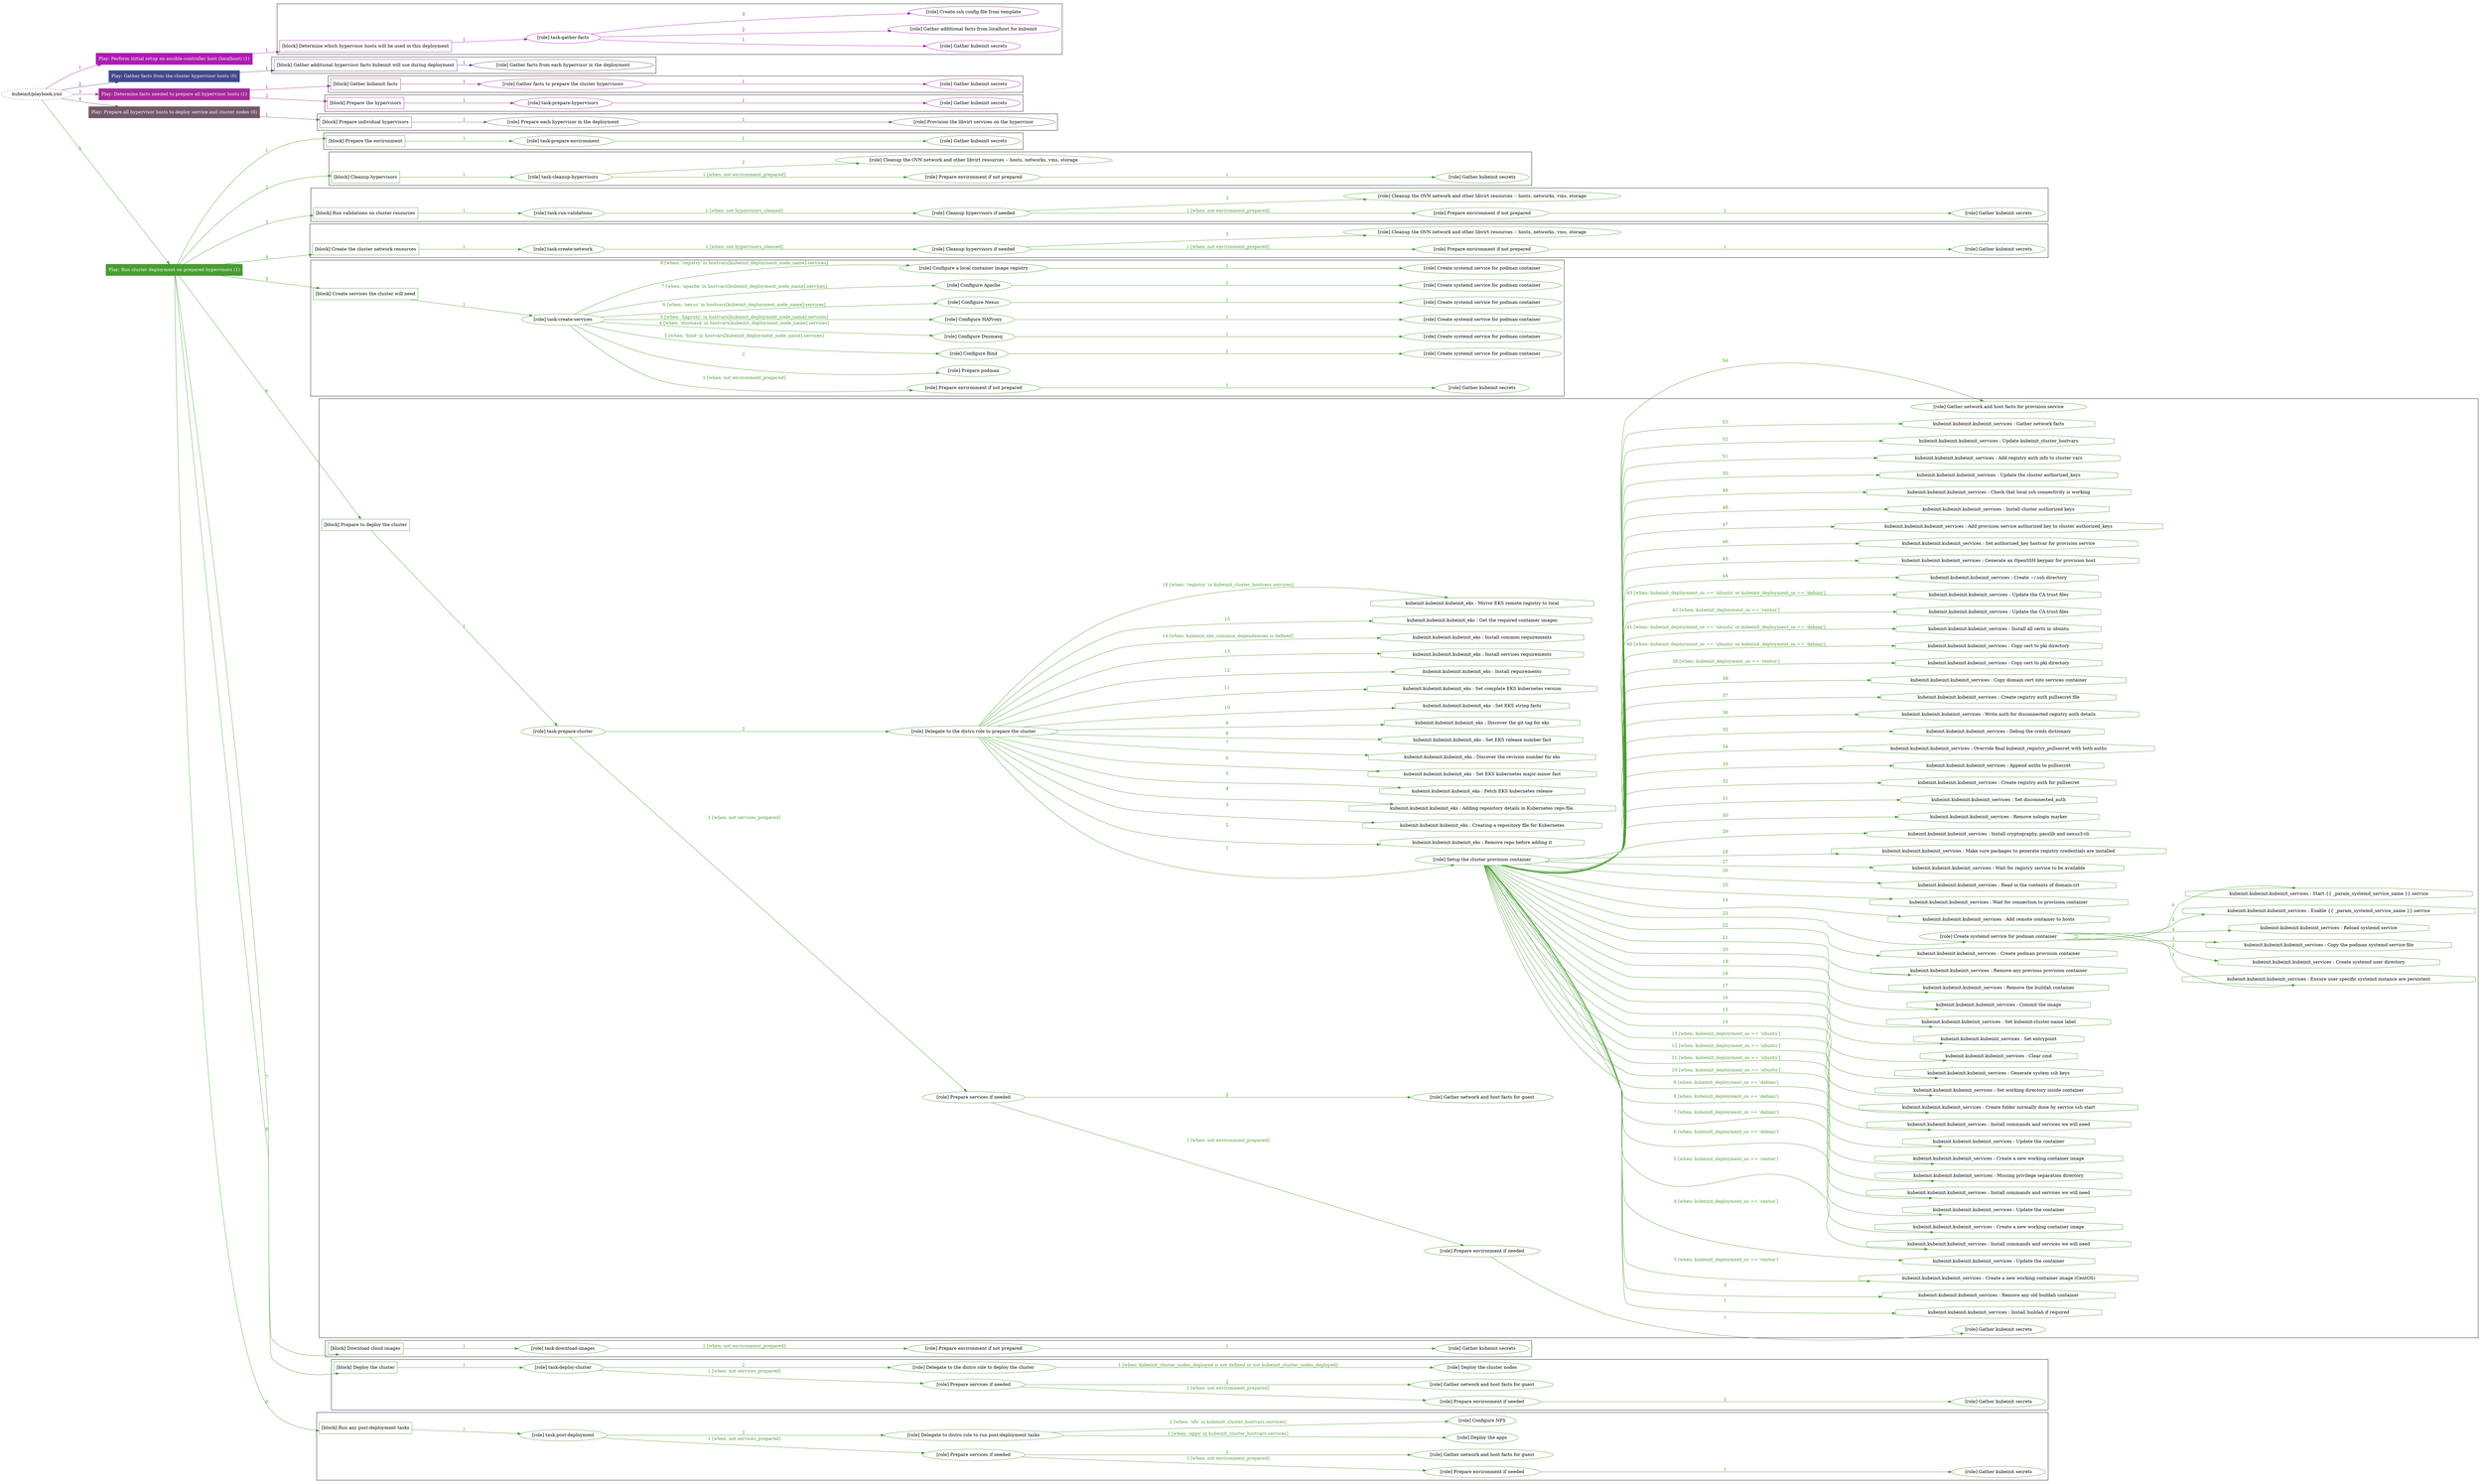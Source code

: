 digraph {
	graph [concentrate=true ordering=in rankdir=LR ratio=fill]
	edge [esep=5 sep=10]
	"kubeinit/playbook.yml" [URL="/home/runner/work/kubeinit/kubeinit/kubeinit/playbook.yml" id=playbook_0e620dc7 style=dotted]
	"kubeinit/playbook.yml" -> play_ddc603d7 [label="1 " color="#ad1bb1" fontcolor="#ad1bb1" id=edge_2cf35e0f labeltooltip="1 " tooltip="1 "]
	subgraph "Play: Perform initial setup on ansible-controller host (localhost) (1)" {
		play_ddc603d7 [label="Play: Perform initial setup on ansible-controller host (localhost) (1)" URL="/home/runner/work/kubeinit/kubeinit/kubeinit/playbook.yml" color="#ad1bb1" fontcolor="#ffffff" id=play_ddc603d7 shape=box style=filled tooltip=localhost]
		play_ddc603d7 -> block_cb5388f6 [label=1 color="#ad1bb1" fontcolor="#ad1bb1" id=edge_de39d882 labeltooltip=1 tooltip=1]
		subgraph cluster_block_cb5388f6 {
			block_cb5388f6 [label="[block] Determine which hypervisor hosts will be used in this deployment" URL="/home/runner/work/kubeinit/kubeinit/kubeinit/playbook.yml" color="#ad1bb1" id=block_cb5388f6 labeltooltip="Determine which hypervisor hosts will be used in this deployment" shape=box tooltip="Determine which hypervisor hosts will be used in this deployment"]
			block_cb5388f6 -> role_9bc52a3a [label="1 " color="#ad1bb1" fontcolor="#ad1bb1" id=edge_3e780da3 labeltooltip="1 " tooltip="1 "]
			subgraph "task-gather-facts" {
				role_9bc52a3a [label="[role] task-gather-facts" URL="/home/runner/work/kubeinit/kubeinit/kubeinit/playbook.yml" color="#ad1bb1" id=role_9bc52a3a tooltip="task-gather-facts"]
				role_9bc52a3a -> role_b8ee366c [label="1 " color="#ad1bb1" fontcolor="#ad1bb1" id=edge_063fdb96 labeltooltip="1 " tooltip="1 "]
				subgraph "Gather kubeinit secrets" {
					role_b8ee366c [label="[role] Gather kubeinit secrets" URL="/home/runner/.ansible/collections/ansible_collections/kubeinit/kubeinit/roles/kubeinit_prepare/tasks/build_hypervisors_group.yml" color="#ad1bb1" id=role_b8ee366c tooltip="Gather kubeinit secrets"]
				}
				role_9bc52a3a -> role_1ff9e6a9 [label="2 " color="#ad1bb1" fontcolor="#ad1bb1" id=edge_d6f428b2 labeltooltip="2 " tooltip="2 "]
				subgraph "Gather additional facts from localhost for kubeinit" {
					role_1ff9e6a9 [label="[role] Gather additional facts from localhost for kubeinit" URL="/home/runner/.ansible/collections/ansible_collections/kubeinit/kubeinit/roles/kubeinit_prepare/tasks/build_hypervisors_group.yml" color="#ad1bb1" id=role_1ff9e6a9 tooltip="Gather additional facts from localhost for kubeinit"]
				}
				role_9bc52a3a -> role_4bf6ad5b [label="3 " color="#ad1bb1" fontcolor="#ad1bb1" id=edge_5bb3accd labeltooltip="3 " tooltip="3 "]
				subgraph "Create ssh config file from template" {
					role_4bf6ad5b [label="[role] Create ssh config file from template" URL="/home/runner/.ansible/collections/ansible_collections/kubeinit/kubeinit/roles/kubeinit_prepare/tasks/build_hypervisors_group.yml" color="#ad1bb1" id=role_4bf6ad5b tooltip="Create ssh config file from template"]
				}
			}
		}
	}
	"kubeinit/playbook.yml" -> play_22cc61e0 [label="2 " color="#41488b" fontcolor="#41488b" id=edge_a59ed27e labeltooltip="2 " tooltip="2 "]
	subgraph "Play: Gather facts from the cluster hypervisor hosts (0)" {
		play_22cc61e0 [label="Play: Gather facts from the cluster hypervisor hosts (0)" URL="/home/runner/work/kubeinit/kubeinit/kubeinit/playbook.yml" color="#41488b" fontcolor="#ffffff" id=play_22cc61e0 shape=box style=filled tooltip="Play: Gather facts from the cluster hypervisor hosts (0)"]
		play_22cc61e0 -> block_d3deaf72 [label=1 color="#41488b" fontcolor="#41488b" id=edge_50a2b5cd labeltooltip=1 tooltip=1]
		subgraph cluster_block_d3deaf72 {
			block_d3deaf72 [label="[block] Gather additional hypervisor facts kubeinit will use during deployment" URL="/home/runner/work/kubeinit/kubeinit/kubeinit/playbook.yml" color="#41488b" id=block_d3deaf72 labeltooltip="Gather additional hypervisor facts kubeinit will use during deployment" shape=box tooltip="Gather additional hypervisor facts kubeinit will use during deployment"]
			block_d3deaf72 -> role_bf521fac [label="1 " color="#41488b" fontcolor="#41488b" id=edge_ac8846f7 labeltooltip="1 " tooltip="1 "]
			subgraph "Gather facts from each hypervisor in the deployment" {
				role_bf521fac [label="[role] Gather facts from each hypervisor in the deployment" URL="/home/runner/work/kubeinit/kubeinit/kubeinit/playbook.yml" color="#41488b" id=role_bf521fac tooltip="Gather facts from each hypervisor in the deployment"]
			}
		}
	}
	"kubeinit/playbook.yml" -> play_6376511e [label="3 " color="#a32999" fontcolor="#a32999" id=edge_95e557e0 labeltooltip="3 " tooltip="3 "]
	subgraph "Play: Determine facts needed to prepare all hypervisor hosts (1)" {
		play_6376511e [label="Play: Determine facts needed to prepare all hypervisor hosts (1)" URL="/home/runner/work/kubeinit/kubeinit/kubeinit/playbook.yml" color="#a32999" fontcolor="#ffffff" id=play_6376511e shape=box style=filled tooltip=localhost]
		play_6376511e -> block_0608f659 [label=1 color="#a32999" fontcolor="#a32999" id=edge_e6983205 labeltooltip=1 tooltip=1]
		subgraph cluster_block_0608f659 {
			block_0608f659 [label="[block] Gather kubeinit facts" URL="/home/runner/work/kubeinit/kubeinit/kubeinit/playbook.yml" color="#a32999" id=block_0608f659 labeltooltip="Gather kubeinit facts" shape=box tooltip="Gather kubeinit facts"]
			block_0608f659 -> role_500b1e82 [label="1 " color="#a32999" fontcolor="#a32999" id=edge_97e4e373 labeltooltip="1 " tooltip="1 "]
			subgraph "Gather facts to prepare the cluster hypervisors" {
				role_500b1e82 [label="[role] Gather facts to prepare the cluster hypervisors" URL="/home/runner/work/kubeinit/kubeinit/kubeinit/playbook.yml" color="#a32999" id=role_500b1e82 tooltip="Gather facts to prepare the cluster hypervisors"]
				role_500b1e82 -> role_a323a1cb [label="1 " color="#a32999" fontcolor="#a32999" id=edge_ca7a1954 labeltooltip="1 " tooltip="1 "]
				subgraph "Gather kubeinit secrets" {
					role_a323a1cb [label="[role] Gather kubeinit secrets" URL="/home/runner/.ansible/collections/ansible_collections/kubeinit/kubeinit/roles/kubeinit_prepare/tasks/gather_kubeinit_facts.yml" color="#a32999" id=role_a323a1cb tooltip="Gather kubeinit secrets"]
				}
			}
		}
		play_6376511e -> block_663eedf0 [label=2 color="#a32999" fontcolor="#a32999" id=edge_399039c7 labeltooltip=2 tooltip=2]
		subgraph cluster_block_663eedf0 {
			block_663eedf0 [label="[block] Prepare the hypervisors" URL="/home/runner/work/kubeinit/kubeinit/kubeinit/playbook.yml" color="#a32999" id=block_663eedf0 labeltooltip="Prepare the hypervisors" shape=box tooltip="Prepare the hypervisors"]
			block_663eedf0 -> role_b64897a5 [label="1 " color="#a32999" fontcolor="#a32999" id=edge_64278472 labeltooltip="1 " tooltip="1 "]
			subgraph "task-prepare-hypervisors" {
				role_b64897a5 [label="[role] task-prepare-hypervisors" URL="/home/runner/work/kubeinit/kubeinit/kubeinit/playbook.yml" color="#a32999" id=role_b64897a5 tooltip="task-prepare-hypervisors"]
				role_b64897a5 -> role_ddb991f3 [label="1 " color="#a32999" fontcolor="#a32999" id=edge_501e015b labeltooltip="1 " tooltip="1 "]
				subgraph "Gather kubeinit secrets" {
					role_ddb991f3 [label="[role] Gather kubeinit secrets" URL="/home/runner/.ansible/collections/ansible_collections/kubeinit/kubeinit/roles/kubeinit_prepare/tasks/gather_kubeinit_facts.yml" color="#a32999" id=role_ddb991f3 tooltip="Gather kubeinit secrets"]
				}
			}
		}
	}
	"kubeinit/playbook.yml" -> play_731c9107 [label="4 " color="#725a69" fontcolor="#725a69" id=edge_372f8dfb labeltooltip="4 " tooltip="4 "]
	subgraph "Play: Prepare all hypervisor hosts to deploy service and cluster nodes (0)" {
		play_731c9107 [label="Play: Prepare all hypervisor hosts to deploy service and cluster nodes (0)" URL="/home/runner/work/kubeinit/kubeinit/kubeinit/playbook.yml" color="#725a69" fontcolor="#ffffff" id=play_731c9107 shape=box style=filled tooltip="Play: Prepare all hypervisor hosts to deploy service and cluster nodes (0)"]
		play_731c9107 -> block_8ea7e06e [label=1 color="#725a69" fontcolor="#725a69" id=edge_edb8f814 labeltooltip=1 tooltip=1]
		subgraph cluster_block_8ea7e06e {
			block_8ea7e06e [label="[block] Prepare individual hypervisors" URL="/home/runner/work/kubeinit/kubeinit/kubeinit/playbook.yml" color="#725a69" id=block_8ea7e06e labeltooltip="Prepare individual hypervisors" shape=box tooltip="Prepare individual hypervisors"]
			block_8ea7e06e -> role_b3f3c7ed [label="1 " color="#725a69" fontcolor="#725a69" id=edge_b5443123 labeltooltip="1 " tooltip="1 "]
			subgraph "Prepare each hypervisor in the deployment" {
				role_b3f3c7ed [label="[role] Prepare each hypervisor in the deployment" URL="/home/runner/work/kubeinit/kubeinit/kubeinit/playbook.yml" color="#725a69" id=role_b3f3c7ed tooltip="Prepare each hypervisor in the deployment"]
				role_b3f3c7ed -> role_e2d5e93a [label="1 " color="#725a69" fontcolor="#725a69" id=edge_d6fc15b6 labeltooltip="1 " tooltip="1 "]
				subgraph "Provision the libvirt services on the hypervisor" {
					role_e2d5e93a [label="[role] Provision the libvirt services on the hypervisor" URL="/home/runner/.ansible/collections/ansible_collections/kubeinit/kubeinit/roles/kubeinit_prepare/tasks/prepare_hypervisor.yml" color="#725a69" id=role_e2d5e93a tooltip="Provision the libvirt services on the hypervisor"]
				}
			}
		}
	}
	"kubeinit/playbook.yml" -> play_9e3da39a [label="5 " color="#489c30" fontcolor="#489c30" id=edge_20ab7e63 labeltooltip="5 " tooltip="5 "]
	subgraph "Play: Run cluster deployment on prepared hypervisors (1)" {
		play_9e3da39a [label="Play: Run cluster deployment on prepared hypervisors (1)" URL="/home/runner/work/kubeinit/kubeinit/kubeinit/playbook.yml" color="#489c30" fontcolor="#ffffff" id=play_9e3da39a shape=box style=filled tooltip=localhost]
		play_9e3da39a -> block_1d9fe8c2 [label=1 color="#489c30" fontcolor="#489c30" id=edge_81725db4 labeltooltip=1 tooltip=1]
		subgraph cluster_block_1d9fe8c2 {
			block_1d9fe8c2 [label="[block] Prepare the environment" URL="/home/runner/work/kubeinit/kubeinit/kubeinit/playbook.yml" color="#489c30" id=block_1d9fe8c2 labeltooltip="Prepare the environment" shape=box tooltip="Prepare the environment"]
			block_1d9fe8c2 -> role_ebee9893 [label="1 " color="#489c30" fontcolor="#489c30" id=edge_11a1e104 labeltooltip="1 " tooltip="1 "]
			subgraph "task-prepare-environment" {
				role_ebee9893 [label="[role] task-prepare-environment" URL="/home/runner/work/kubeinit/kubeinit/kubeinit/playbook.yml" color="#489c30" id=role_ebee9893 tooltip="task-prepare-environment"]
				role_ebee9893 -> role_1364babb [label="1 " color="#489c30" fontcolor="#489c30" id=edge_b9218e0a labeltooltip="1 " tooltip="1 "]
				subgraph "Gather kubeinit secrets" {
					role_1364babb [label="[role] Gather kubeinit secrets" URL="/home/runner/.ansible/collections/ansible_collections/kubeinit/kubeinit/roles/kubeinit_prepare/tasks/gather_kubeinit_facts.yml" color="#489c30" id=role_1364babb tooltip="Gather kubeinit secrets"]
				}
			}
		}
		play_9e3da39a -> block_d79771bd [label=2 color="#489c30" fontcolor="#489c30" id=edge_f7e871cf labeltooltip=2 tooltip=2]
		subgraph cluster_block_d79771bd {
			block_d79771bd [label="[block] Cleanup hypervisors" URL="/home/runner/work/kubeinit/kubeinit/kubeinit/playbook.yml" color="#489c30" id=block_d79771bd labeltooltip="Cleanup hypervisors" shape=box tooltip="Cleanup hypervisors"]
			block_d79771bd -> role_515f7c79 [label="1 " color="#489c30" fontcolor="#489c30" id=edge_aec53633 labeltooltip="1 " tooltip="1 "]
			subgraph "task-cleanup-hypervisors" {
				role_515f7c79 [label="[role] task-cleanup-hypervisors" URL="/home/runner/work/kubeinit/kubeinit/kubeinit/playbook.yml" color="#489c30" id=role_515f7c79 tooltip="task-cleanup-hypervisors"]
				role_515f7c79 -> role_c9ef73c9 [label="1 [when: not environment_prepared]" color="#489c30" fontcolor="#489c30" id=edge_f2cae62e labeltooltip="1 [when: not environment_prepared]" tooltip="1 [when: not environment_prepared]"]
				subgraph "Prepare environment if not prepared" {
					role_c9ef73c9 [label="[role] Prepare environment if not prepared" URL="/home/runner/.ansible/collections/ansible_collections/kubeinit/kubeinit/roles/kubeinit_prepare/tasks/cleanup_hypervisors.yml" color="#489c30" id=role_c9ef73c9 tooltip="Prepare environment if not prepared"]
					role_c9ef73c9 -> role_2f8269dc [label="1 " color="#489c30" fontcolor="#489c30" id=edge_0be45156 labeltooltip="1 " tooltip="1 "]
					subgraph "Gather kubeinit secrets" {
						role_2f8269dc [label="[role] Gather kubeinit secrets" URL="/home/runner/.ansible/collections/ansible_collections/kubeinit/kubeinit/roles/kubeinit_prepare/tasks/gather_kubeinit_facts.yml" color="#489c30" id=role_2f8269dc tooltip="Gather kubeinit secrets"]
					}
				}
				role_515f7c79 -> role_ec22afb8 [label="2 " color="#489c30" fontcolor="#489c30" id=edge_1117562d labeltooltip="2 " tooltip="2 "]
				subgraph "Cleanup the OVN network and other libvirt resources -- hosts, networks, vms, storage" {
					role_ec22afb8 [label="[role] Cleanup the OVN network and other libvirt resources -- hosts, networks, vms, storage" URL="/home/runner/.ansible/collections/ansible_collections/kubeinit/kubeinit/roles/kubeinit_prepare/tasks/cleanup_hypervisors.yml" color="#489c30" id=role_ec22afb8 tooltip="Cleanup the OVN network and other libvirt resources -- hosts, networks, vms, storage"]
				}
			}
		}
		play_9e3da39a -> block_9205a862 [label=3 color="#489c30" fontcolor="#489c30" id=edge_89cebcd7 labeltooltip=3 tooltip=3]
		subgraph cluster_block_9205a862 {
			block_9205a862 [label="[block] Run validations on cluster resources" URL="/home/runner/work/kubeinit/kubeinit/kubeinit/playbook.yml" color="#489c30" id=block_9205a862 labeltooltip="Run validations on cluster resources" shape=box tooltip="Run validations on cluster resources"]
			block_9205a862 -> role_80367496 [label="1 " color="#489c30" fontcolor="#489c30" id=edge_ad2d935f labeltooltip="1 " tooltip="1 "]
			subgraph "task-run-validations" {
				role_80367496 [label="[role] task-run-validations" URL="/home/runner/work/kubeinit/kubeinit/kubeinit/playbook.yml" color="#489c30" id=role_80367496 tooltip="task-run-validations"]
				role_80367496 -> role_80e59160 [label="1 [when: not hypervisors_cleaned]" color="#489c30" fontcolor="#489c30" id=edge_897be1c8 labeltooltip="1 [when: not hypervisors_cleaned]" tooltip="1 [when: not hypervisors_cleaned]"]
				subgraph "Cleanup hypervisors if needed" {
					role_80e59160 [label="[role] Cleanup hypervisors if needed" URL="/home/runner/.ansible/collections/ansible_collections/kubeinit/kubeinit/roles/kubeinit_validations/tasks/main.yml" color="#489c30" id=role_80e59160 tooltip="Cleanup hypervisors if needed"]
					role_80e59160 -> role_9a8b6911 [label="1 [when: not environment_prepared]" color="#489c30" fontcolor="#489c30" id=edge_c31862ad labeltooltip="1 [when: not environment_prepared]" tooltip="1 [when: not environment_prepared]"]
					subgraph "Prepare environment if not prepared" {
						role_9a8b6911 [label="[role] Prepare environment if not prepared" URL="/home/runner/.ansible/collections/ansible_collections/kubeinit/kubeinit/roles/kubeinit_prepare/tasks/cleanup_hypervisors.yml" color="#489c30" id=role_9a8b6911 tooltip="Prepare environment if not prepared"]
						role_9a8b6911 -> role_83422208 [label="1 " color="#489c30" fontcolor="#489c30" id=edge_e58e8ffb labeltooltip="1 " tooltip="1 "]
						subgraph "Gather kubeinit secrets" {
							role_83422208 [label="[role] Gather kubeinit secrets" URL="/home/runner/.ansible/collections/ansible_collections/kubeinit/kubeinit/roles/kubeinit_prepare/tasks/gather_kubeinit_facts.yml" color="#489c30" id=role_83422208 tooltip="Gather kubeinit secrets"]
						}
					}
					role_80e59160 -> role_454ed828 [label="2 " color="#489c30" fontcolor="#489c30" id=edge_764acc78 labeltooltip="2 " tooltip="2 "]
					subgraph "Cleanup the OVN network and other libvirt resources -- hosts, networks, vms, storage" {
						role_454ed828 [label="[role] Cleanup the OVN network and other libvirt resources -- hosts, networks, vms, storage" URL="/home/runner/.ansible/collections/ansible_collections/kubeinit/kubeinit/roles/kubeinit_prepare/tasks/cleanup_hypervisors.yml" color="#489c30" id=role_454ed828 tooltip="Cleanup the OVN network and other libvirt resources -- hosts, networks, vms, storage"]
					}
				}
			}
		}
		play_9e3da39a -> block_8771da68 [label=4 color="#489c30" fontcolor="#489c30" id=edge_e704fbc3 labeltooltip=4 tooltip=4]
		subgraph cluster_block_8771da68 {
			block_8771da68 [label="[block] Create the cluster network resources" URL="/home/runner/work/kubeinit/kubeinit/kubeinit/playbook.yml" color="#489c30" id=block_8771da68 labeltooltip="Create the cluster network resources" shape=box tooltip="Create the cluster network resources"]
			block_8771da68 -> role_80ad5bc1 [label="1 " color="#489c30" fontcolor="#489c30" id=edge_f3b22c62 labeltooltip="1 " tooltip="1 "]
			subgraph "task-create-network" {
				role_80ad5bc1 [label="[role] task-create-network" URL="/home/runner/work/kubeinit/kubeinit/kubeinit/playbook.yml" color="#489c30" id=role_80ad5bc1 tooltip="task-create-network"]
				role_80ad5bc1 -> role_b719f9f0 [label="1 [when: not hypervisors_cleaned]" color="#489c30" fontcolor="#489c30" id=edge_77dd05f7 labeltooltip="1 [when: not hypervisors_cleaned]" tooltip="1 [when: not hypervisors_cleaned]"]
				subgraph "Cleanup hypervisors if needed" {
					role_b719f9f0 [label="[role] Cleanup hypervisors if needed" URL="/home/runner/.ansible/collections/ansible_collections/kubeinit/kubeinit/roles/kubeinit_libvirt/tasks/create_network.yml" color="#489c30" id=role_b719f9f0 tooltip="Cleanup hypervisors if needed"]
					role_b719f9f0 -> role_2b6035e1 [label="1 [when: not environment_prepared]" color="#489c30" fontcolor="#489c30" id=edge_985860f4 labeltooltip="1 [when: not environment_prepared]" tooltip="1 [when: not environment_prepared]"]
					subgraph "Prepare environment if not prepared" {
						role_2b6035e1 [label="[role] Prepare environment if not prepared" URL="/home/runner/.ansible/collections/ansible_collections/kubeinit/kubeinit/roles/kubeinit_prepare/tasks/cleanup_hypervisors.yml" color="#489c30" id=role_2b6035e1 tooltip="Prepare environment if not prepared"]
						role_2b6035e1 -> role_6081d7ba [label="1 " color="#489c30" fontcolor="#489c30" id=edge_dd9c44fd labeltooltip="1 " tooltip="1 "]
						subgraph "Gather kubeinit secrets" {
							role_6081d7ba [label="[role] Gather kubeinit secrets" URL="/home/runner/.ansible/collections/ansible_collections/kubeinit/kubeinit/roles/kubeinit_prepare/tasks/gather_kubeinit_facts.yml" color="#489c30" id=role_6081d7ba tooltip="Gather kubeinit secrets"]
						}
					}
					role_b719f9f0 -> role_f3fbbcad [label="2 " color="#489c30" fontcolor="#489c30" id=edge_e3e8d8bd labeltooltip="2 " tooltip="2 "]
					subgraph "Cleanup the OVN network and other libvirt resources -- hosts, networks, vms, storage" {
						role_f3fbbcad [label="[role] Cleanup the OVN network and other libvirt resources -- hosts, networks, vms, storage" URL="/home/runner/.ansible/collections/ansible_collections/kubeinit/kubeinit/roles/kubeinit_prepare/tasks/cleanup_hypervisors.yml" color="#489c30" id=role_f3fbbcad tooltip="Cleanup the OVN network and other libvirt resources -- hosts, networks, vms, storage"]
					}
				}
			}
		}
		play_9e3da39a -> block_0eadc7ea [label=5 color="#489c30" fontcolor="#489c30" id=edge_3bdd1ad9 labeltooltip=5 tooltip=5]
		subgraph cluster_block_0eadc7ea {
			block_0eadc7ea [label="[block] Create services the cluster will need" URL="/home/runner/work/kubeinit/kubeinit/kubeinit/playbook.yml" color="#489c30" id=block_0eadc7ea labeltooltip="Create services the cluster will need" shape=box tooltip="Create services the cluster will need"]
			block_0eadc7ea -> role_206bf45a [label="1 " color="#489c30" fontcolor="#489c30" id=edge_cace4c91 labeltooltip="1 " tooltip="1 "]
			subgraph "task-create-services" {
				role_206bf45a [label="[role] task-create-services" URL="/home/runner/work/kubeinit/kubeinit/kubeinit/playbook.yml" color="#489c30" id=role_206bf45a tooltip="task-create-services"]
				role_206bf45a -> role_2b1a7225 [label="1 [when: not environment_prepared]" color="#489c30" fontcolor="#489c30" id=edge_ab0da9f6 labeltooltip="1 [when: not environment_prepared]" tooltip="1 [when: not environment_prepared]"]
				subgraph "Prepare environment if not prepared" {
					role_2b1a7225 [label="[role] Prepare environment if not prepared" URL="/home/runner/.ansible/collections/ansible_collections/kubeinit/kubeinit/roles/kubeinit_services/tasks/main.yml" color="#489c30" id=role_2b1a7225 tooltip="Prepare environment if not prepared"]
					role_2b1a7225 -> role_3539bda8 [label="1 " color="#489c30" fontcolor="#489c30" id=edge_9e209273 labeltooltip="1 " tooltip="1 "]
					subgraph "Gather kubeinit secrets" {
						role_3539bda8 [label="[role] Gather kubeinit secrets" URL="/home/runner/.ansible/collections/ansible_collections/kubeinit/kubeinit/roles/kubeinit_prepare/tasks/gather_kubeinit_facts.yml" color="#489c30" id=role_3539bda8 tooltip="Gather kubeinit secrets"]
					}
				}
				role_206bf45a -> role_258bc1b4 [label="2 " color="#489c30" fontcolor="#489c30" id=edge_81155b20 labeltooltip="2 " tooltip="2 "]
				subgraph "Prepare podman" {
					role_258bc1b4 [label="[role] Prepare podman" URL="/home/runner/.ansible/collections/ansible_collections/kubeinit/kubeinit/roles/kubeinit_services/tasks/00_create_service_pod.yml" color="#489c30" id=role_258bc1b4 tooltip="Prepare podman"]
				}
				role_206bf45a -> role_28aaa042 [label="3 [when: 'bind' in hostvars[kubeinit_deployment_node_name].services]" color="#489c30" fontcolor="#489c30" id=edge_dd24f529 labeltooltip="3 [when: 'bind' in hostvars[kubeinit_deployment_node_name].services]" tooltip="3 [when: 'bind' in hostvars[kubeinit_deployment_node_name].services]"]
				subgraph "Configure Bind" {
					role_28aaa042 [label="[role] Configure Bind" URL="/home/runner/.ansible/collections/ansible_collections/kubeinit/kubeinit/roles/kubeinit_services/tasks/start_services_containers.yml" color="#489c30" id=role_28aaa042 tooltip="Configure Bind"]
					role_28aaa042 -> role_8521c8b3 [label="1 " color="#489c30" fontcolor="#489c30" id=edge_53bd7cdd labeltooltip="1 " tooltip="1 "]
					subgraph "Create systemd service for podman container" {
						role_8521c8b3 [label="[role] Create systemd service for podman container" URL="/home/runner/.ansible/collections/ansible_collections/kubeinit/kubeinit/roles/kubeinit_bind/tasks/main.yml" color="#489c30" id=role_8521c8b3 tooltip="Create systemd service for podman container"]
					}
				}
				role_206bf45a -> role_d5126ce5 [label="4 [when: 'dnsmasq' in hostvars[kubeinit_deployment_node_name].services]" color="#489c30" fontcolor="#489c30" id=edge_0a583e6b labeltooltip="4 [when: 'dnsmasq' in hostvars[kubeinit_deployment_node_name].services]" tooltip="4 [when: 'dnsmasq' in hostvars[kubeinit_deployment_node_name].services]"]
				subgraph "Configure Dnsmasq" {
					role_d5126ce5 [label="[role] Configure Dnsmasq" URL="/home/runner/.ansible/collections/ansible_collections/kubeinit/kubeinit/roles/kubeinit_services/tasks/start_services_containers.yml" color="#489c30" id=role_d5126ce5 tooltip="Configure Dnsmasq"]
					role_d5126ce5 -> role_acd976a8 [label="1 " color="#489c30" fontcolor="#489c30" id=edge_dd7cfa1b labeltooltip="1 " tooltip="1 "]
					subgraph "Create systemd service for podman container" {
						role_acd976a8 [label="[role] Create systemd service for podman container" URL="/home/runner/.ansible/collections/ansible_collections/kubeinit/kubeinit/roles/kubeinit_dnsmasq/tasks/main.yml" color="#489c30" id=role_acd976a8 tooltip="Create systemd service for podman container"]
					}
				}
				role_206bf45a -> role_4fe7efe0 [label="5 [when: 'haproxy' in hostvars[kubeinit_deployment_node_name].services]" color="#489c30" fontcolor="#489c30" id=edge_dc57b9b0 labeltooltip="5 [when: 'haproxy' in hostvars[kubeinit_deployment_node_name].services]" tooltip="5 [when: 'haproxy' in hostvars[kubeinit_deployment_node_name].services]"]
				subgraph "Configure HAProxy" {
					role_4fe7efe0 [label="[role] Configure HAProxy" URL="/home/runner/.ansible/collections/ansible_collections/kubeinit/kubeinit/roles/kubeinit_services/tasks/start_services_containers.yml" color="#489c30" id=role_4fe7efe0 tooltip="Configure HAProxy"]
					role_4fe7efe0 -> role_5c7689d8 [label="1 " color="#489c30" fontcolor="#489c30" id=edge_0fbee646 labeltooltip="1 " tooltip="1 "]
					subgraph "Create systemd service for podman container" {
						role_5c7689d8 [label="[role] Create systemd service for podman container" URL="/home/runner/.ansible/collections/ansible_collections/kubeinit/kubeinit/roles/kubeinit_haproxy/tasks/main.yml" color="#489c30" id=role_5c7689d8 tooltip="Create systemd service for podman container"]
					}
				}
				role_206bf45a -> role_5ad255f9 [label="6 [when: 'nexus' in hostvars[kubeinit_deployment_node_name].services]" color="#489c30" fontcolor="#489c30" id=edge_af13e63e labeltooltip="6 [when: 'nexus' in hostvars[kubeinit_deployment_node_name].services]" tooltip="6 [when: 'nexus' in hostvars[kubeinit_deployment_node_name].services]"]
				subgraph "Configure Nexus" {
					role_5ad255f9 [label="[role] Configure Nexus" URL="/home/runner/.ansible/collections/ansible_collections/kubeinit/kubeinit/roles/kubeinit_services/tasks/start_services_containers.yml" color="#489c30" id=role_5ad255f9 tooltip="Configure Nexus"]
					role_5ad255f9 -> role_7b8ee9b4 [label="1 " color="#489c30" fontcolor="#489c30" id=edge_d02493ca labeltooltip="1 " tooltip="1 "]
					subgraph "Create systemd service for podman container" {
						role_7b8ee9b4 [label="[role] Create systemd service for podman container" URL="/home/runner/.ansible/collections/ansible_collections/kubeinit/kubeinit/roles/kubeinit_nexus/tasks/main.yml" color="#489c30" id=role_7b8ee9b4 tooltip="Create systemd service for podman container"]
					}
				}
				role_206bf45a -> role_356a5966 [label="7 [when: 'apache' in hostvars[kubeinit_deployment_node_name].services]" color="#489c30" fontcolor="#489c30" id=edge_f00253a7 labeltooltip="7 [when: 'apache' in hostvars[kubeinit_deployment_node_name].services]" tooltip="7 [when: 'apache' in hostvars[kubeinit_deployment_node_name].services]"]
				subgraph "Configure Apache" {
					role_356a5966 [label="[role] Configure Apache" URL="/home/runner/.ansible/collections/ansible_collections/kubeinit/kubeinit/roles/kubeinit_services/tasks/start_services_containers.yml" color="#489c30" id=role_356a5966 tooltip="Configure Apache"]
					role_356a5966 -> role_c67c6a9f [label="1 " color="#489c30" fontcolor="#489c30" id=edge_d0234a3a labeltooltip="1 " tooltip="1 "]
					subgraph "Create systemd service for podman container" {
						role_c67c6a9f [label="[role] Create systemd service for podman container" URL="/home/runner/.ansible/collections/ansible_collections/kubeinit/kubeinit/roles/kubeinit_apache/tasks/main.yml" color="#489c30" id=role_c67c6a9f tooltip="Create systemd service for podman container"]
					}
				}
				role_206bf45a -> role_bee31e6f [label="8 [when: 'registry' in hostvars[kubeinit_deployment_node_name].services]" color="#489c30" fontcolor="#489c30" id=edge_a06e0547 labeltooltip="8 [when: 'registry' in hostvars[kubeinit_deployment_node_name].services]" tooltip="8 [when: 'registry' in hostvars[kubeinit_deployment_node_name].services]"]
				subgraph "Configure a local container image registry" {
					role_bee31e6f [label="[role] Configure a local container image registry" URL="/home/runner/.ansible/collections/ansible_collections/kubeinit/kubeinit/roles/kubeinit_services/tasks/start_services_containers.yml" color="#489c30" id=role_bee31e6f tooltip="Configure a local container image registry"]
					role_bee31e6f -> role_d9d25275 [label="1 " color="#489c30" fontcolor="#489c30" id=edge_5d50b603 labeltooltip="1 " tooltip="1 "]
					subgraph "Create systemd service for podman container" {
						role_d9d25275 [label="[role] Create systemd service for podman container" URL="/home/runner/.ansible/collections/ansible_collections/kubeinit/kubeinit/roles/kubeinit_registry/tasks/main.yml" color="#489c30" id=role_d9d25275 tooltip="Create systemd service for podman container"]
					}
				}
			}
		}
		play_9e3da39a -> block_e6a7c133 [label=6 color="#489c30" fontcolor="#489c30" id=edge_fe064b35 labeltooltip=6 tooltip=6]
		subgraph cluster_block_e6a7c133 {
			block_e6a7c133 [label="[block] Prepare to deploy the cluster" URL="/home/runner/work/kubeinit/kubeinit/kubeinit/playbook.yml" color="#489c30" id=block_e6a7c133 labeltooltip="Prepare to deploy the cluster" shape=box tooltip="Prepare to deploy the cluster"]
			block_e6a7c133 -> role_0992a919 [label="1 " color="#489c30" fontcolor="#489c30" id=edge_432737e9 labeltooltip="1 " tooltip="1 "]
			subgraph "task-prepare-cluster" {
				role_0992a919 [label="[role] task-prepare-cluster" URL="/home/runner/work/kubeinit/kubeinit/kubeinit/playbook.yml" color="#489c30" id=role_0992a919 tooltip="task-prepare-cluster"]
				role_0992a919 -> role_73d08404 [label="1 [when: not services_prepared]" color="#489c30" fontcolor="#489c30" id=edge_0ecec66d labeltooltip="1 [when: not services_prepared]" tooltip="1 [when: not services_prepared]"]
				subgraph "Prepare services if needed" {
					role_73d08404 [label="[role] Prepare services if needed" URL="/home/runner/.ansible/collections/ansible_collections/kubeinit/kubeinit/roles/kubeinit_prepare/tasks/prepare_cluster.yml" color="#489c30" id=role_73d08404 tooltip="Prepare services if needed"]
					role_73d08404 -> role_61b340bc [label="1 [when: not environment_prepared]" color="#489c30" fontcolor="#489c30" id=edge_4671f8be labeltooltip="1 [when: not environment_prepared]" tooltip="1 [when: not environment_prepared]"]
					subgraph "Prepare environment if needed" {
						role_61b340bc [label="[role] Prepare environment if needed" URL="/home/runner/.ansible/collections/ansible_collections/kubeinit/kubeinit/roles/kubeinit_services/tasks/prepare_services.yml" color="#489c30" id=role_61b340bc tooltip="Prepare environment if needed"]
						role_61b340bc -> role_47ff1108 [label="1 " color="#489c30" fontcolor="#489c30" id=edge_ac29c5a0 labeltooltip="1 " tooltip="1 "]
						subgraph "Gather kubeinit secrets" {
							role_47ff1108 [label="[role] Gather kubeinit secrets" URL="/home/runner/.ansible/collections/ansible_collections/kubeinit/kubeinit/roles/kubeinit_prepare/tasks/gather_kubeinit_facts.yml" color="#489c30" id=role_47ff1108 tooltip="Gather kubeinit secrets"]
						}
					}
					role_73d08404 -> role_f2080be9 [label="2 " color="#489c30" fontcolor="#489c30" id=edge_acef9ce7 labeltooltip="2 " tooltip="2 "]
					subgraph "Gather network and host facts for guest" {
						role_f2080be9 [label="[role] Gather network and host facts for guest" URL="/home/runner/.ansible/collections/ansible_collections/kubeinit/kubeinit/roles/kubeinit_services/tasks/prepare_services.yml" color="#489c30" id=role_f2080be9 tooltip="Gather network and host facts for guest"]
					}
				}
				role_0992a919 -> role_89cbf561 [label="2 " color="#489c30" fontcolor="#489c30" id=edge_05cf8c2d labeltooltip="2 " tooltip="2 "]
				subgraph "Delegate to the distro role to prepare the cluster" {
					role_89cbf561 [label="[role] Delegate to the distro role to prepare the cluster" URL="/home/runner/.ansible/collections/ansible_collections/kubeinit/kubeinit/roles/kubeinit_prepare/tasks/prepare_cluster.yml" color="#489c30" id=role_89cbf561 tooltip="Delegate to the distro role to prepare the cluster"]
					role_89cbf561 -> role_1a87da86 [label="1 " color="#489c30" fontcolor="#489c30" id=edge_c6d70489 labeltooltip="1 " tooltip="1 "]
					subgraph "Setup the cluster provision container" {
						role_1a87da86 [label="[role] Setup the cluster provision container" URL="/home/runner/.ansible/collections/ansible_collections/kubeinit/kubeinit/roles/kubeinit_eks/tasks/prepare_cluster.yml" color="#489c30" id=role_1a87da86 tooltip="Setup the cluster provision container"]
						task_307fee1d [label="kubeinit.kubeinit.kubeinit_services : Install buildah if required" URL="/home/runner/.ansible/collections/ansible_collections/kubeinit/kubeinit/roles/kubeinit_services/tasks/create_provision_container.yml" color="#489c30" id=task_307fee1d shape=octagon tooltip="kubeinit.kubeinit.kubeinit_services : Install buildah if required"]
						role_1a87da86 -> task_307fee1d [label="1 " color="#489c30" fontcolor="#489c30" id=edge_1bf84887 labeltooltip="1 " tooltip="1 "]
						task_95ddf261 [label="kubeinit.kubeinit.kubeinit_services : Remove any old buildah container" URL="/home/runner/.ansible/collections/ansible_collections/kubeinit/kubeinit/roles/kubeinit_services/tasks/create_provision_container.yml" color="#489c30" id=task_95ddf261 shape=octagon tooltip="kubeinit.kubeinit.kubeinit_services : Remove any old buildah container"]
						role_1a87da86 -> task_95ddf261 [label="2 " color="#489c30" fontcolor="#489c30" id=edge_e5e27450 labeltooltip="2 " tooltip="2 "]
						task_99fa28d9 [label="kubeinit.kubeinit.kubeinit_services : Create a new working container image (CentOS)" URL="/home/runner/.ansible/collections/ansible_collections/kubeinit/kubeinit/roles/kubeinit_services/tasks/create_provision_container.yml" color="#489c30" id=task_99fa28d9 shape=octagon tooltip="kubeinit.kubeinit.kubeinit_services : Create a new working container image (CentOS)"]
						role_1a87da86 -> task_99fa28d9 [label="3 [when: kubeinit_deployment_os == 'centos']" color="#489c30" fontcolor="#489c30" id=edge_54cd81b4 labeltooltip="3 [when: kubeinit_deployment_os == 'centos']" tooltip="3 [when: kubeinit_deployment_os == 'centos']"]
						task_a1760298 [label="kubeinit.kubeinit.kubeinit_services : Update the container" URL="/home/runner/.ansible/collections/ansible_collections/kubeinit/kubeinit/roles/kubeinit_services/tasks/create_provision_container.yml" color="#489c30" id=task_a1760298 shape=octagon tooltip="kubeinit.kubeinit.kubeinit_services : Update the container"]
						role_1a87da86 -> task_a1760298 [label="4 [when: kubeinit_deployment_os == 'centos']" color="#489c30" fontcolor="#489c30" id=edge_8c014d4e labeltooltip="4 [when: kubeinit_deployment_os == 'centos']" tooltip="4 [when: kubeinit_deployment_os == 'centos']"]
						task_311a70a3 [label="kubeinit.kubeinit.kubeinit_services : Install commands and services we will need" URL="/home/runner/.ansible/collections/ansible_collections/kubeinit/kubeinit/roles/kubeinit_services/tasks/create_provision_container.yml" color="#489c30" id=task_311a70a3 shape=octagon tooltip="kubeinit.kubeinit.kubeinit_services : Install commands and services we will need"]
						role_1a87da86 -> task_311a70a3 [label="5 [when: kubeinit_deployment_os == 'centos']" color="#489c30" fontcolor="#489c30" id=edge_ad008c0a labeltooltip="5 [when: kubeinit_deployment_os == 'centos']" tooltip="5 [when: kubeinit_deployment_os == 'centos']"]
						task_56c6162c [label="kubeinit.kubeinit.kubeinit_services : Create a new working container image" URL="/home/runner/.ansible/collections/ansible_collections/kubeinit/kubeinit/roles/kubeinit_services/tasks/create_provision_container.yml" color="#489c30" id=task_56c6162c shape=octagon tooltip="kubeinit.kubeinit.kubeinit_services : Create a new working container image"]
						role_1a87da86 -> task_56c6162c [label="6 [when: kubeinit_deployment_os == 'debian']" color="#489c30" fontcolor="#489c30" id=edge_a558428f labeltooltip="6 [when: kubeinit_deployment_os == 'debian']" tooltip="6 [when: kubeinit_deployment_os == 'debian']"]
						task_de16f7f8 [label="kubeinit.kubeinit.kubeinit_services : Update the container" URL="/home/runner/.ansible/collections/ansible_collections/kubeinit/kubeinit/roles/kubeinit_services/tasks/create_provision_container.yml" color="#489c30" id=task_de16f7f8 shape=octagon tooltip="kubeinit.kubeinit.kubeinit_services : Update the container"]
						role_1a87da86 -> task_de16f7f8 [label="7 [when: kubeinit_deployment_os == 'debian']" color="#489c30" fontcolor="#489c30" id=edge_72aab028 labeltooltip="7 [when: kubeinit_deployment_os == 'debian']" tooltip="7 [when: kubeinit_deployment_os == 'debian']"]
						task_42842117 [label="kubeinit.kubeinit.kubeinit_services : Install commands and services we will need" URL="/home/runner/.ansible/collections/ansible_collections/kubeinit/kubeinit/roles/kubeinit_services/tasks/create_provision_container.yml" color="#489c30" id=task_42842117 shape=octagon tooltip="kubeinit.kubeinit.kubeinit_services : Install commands and services we will need"]
						role_1a87da86 -> task_42842117 [label="8 [when: kubeinit_deployment_os == 'debian']" color="#489c30" fontcolor="#489c30" id=edge_04275bd6 labeltooltip="8 [when: kubeinit_deployment_os == 'debian']" tooltip="8 [when: kubeinit_deployment_os == 'debian']"]
						task_34205005 [label="kubeinit.kubeinit.kubeinit_services : Missing privilege separation directory" URL="/home/runner/.ansible/collections/ansible_collections/kubeinit/kubeinit/roles/kubeinit_services/tasks/create_provision_container.yml" color="#489c30" id=task_34205005 shape=octagon tooltip="kubeinit.kubeinit.kubeinit_services : Missing privilege separation directory"]
						role_1a87da86 -> task_34205005 [label="9 [when: kubeinit_deployment_os == 'debian']" color="#489c30" fontcolor="#489c30" id=edge_152d74b8 labeltooltip="9 [when: kubeinit_deployment_os == 'debian']" tooltip="9 [when: kubeinit_deployment_os == 'debian']"]
						task_e1090b01 [label="kubeinit.kubeinit.kubeinit_services : Create a new working container image" URL="/home/runner/.ansible/collections/ansible_collections/kubeinit/kubeinit/roles/kubeinit_services/tasks/create_provision_container.yml" color="#489c30" id=task_e1090b01 shape=octagon tooltip="kubeinit.kubeinit.kubeinit_services : Create a new working container image"]
						role_1a87da86 -> task_e1090b01 [label="10 [when: kubeinit_deployment_os == 'ubuntu']" color="#489c30" fontcolor="#489c30" id=edge_933bc14a labeltooltip="10 [when: kubeinit_deployment_os == 'ubuntu']" tooltip="10 [when: kubeinit_deployment_os == 'ubuntu']"]
						task_9f4b4d4d [label="kubeinit.kubeinit.kubeinit_services : Update the container" URL="/home/runner/.ansible/collections/ansible_collections/kubeinit/kubeinit/roles/kubeinit_services/tasks/create_provision_container.yml" color="#489c30" id=task_9f4b4d4d shape=octagon tooltip="kubeinit.kubeinit.kubeinit_services : Update the container"]
						role_1a87da86 -> task_9f4b4d4d [label="11 [when: kubeinit_deployment_os == 'ubuntu']" color="#489c30" fontcolor="#489c30" id=edge_a7950486 labeltooltip="11 [when: kubeinit_deployment_os == 'ubuntu']" tooltip="11 [when: kubeinit_deployment_os == 'ubuntu']"]
						task_228e4960 [label="kubeinit.kubeinit.kubeinit_services : Install commands and services we will need" URL="/home/runner/.ansible/collections/ansible_collections/kubeinit/kubeinit/roles/kubeinit_services/tasks/create_provision_container.yml" color="#489c30" id=task_228e4960 shape=octagon tooltip="kubeinit.kubeinit.kubeinit_services : Install commands and services we will need"]
						role_1a87da86 -> task_228e4960 [label="12 [when: kubeinit_deployment_os == 'ubuntu']" color="#489c30" fontcolor="#489c30" id=edge_9f608a1b labeltooltip="12 [when: kubeinit_deployment_os == 'ubuntu']" tooltip="12 [when: kubeinit_deployment_os == 'ubuntu']"]
						task_d8e18261 [label="kubeinit.kubeinit.kubeinit_services : Create folder normally done by service ssh start" URL="/home/runner/.ansible/collections/ansible_collections/kubeinit/kubeinit/roles/kubeinit_services/tasks/create_provision_container.yml" color="#489c30" id=task_d8e18261 shape=octagon tooltip="kubeinit.kubeinit.kubeinit_services : Create folder normally done by service ssh start"]
						role_1a87da86 -> task_d8e18261 [label="13 [when: kubeinit_deployment_os == 'ubuntu']" color="#489c30" fontcolor="#489c30" id=edge_fb94a534 labeltooltip="13 [when: kubeinit_deployment_os == 'ubuntu']" tooltip="13 [when: kubeinit_deployment_os == 'ubuntu']"]
						task_5bbd5480 [label="kubeinit.kubeinit.kubeinit_services : Set working directory inside container" URL="/home/runner/.ansible/collections/ansible_collections/kubeinit/kubeinit/roles/kubeinit_services/tasks/create_provision_container.yml" color="#489c30" id=task_5bbd5480 shape=octagon tooltip="kubeinit.kubeinit.kubeinit_services : Set working directory inside container"]
						role_1a87da86 -> task_5bbd5480 [label="14 " color="#489c30" fontcolor="#489c30" id=edge_e1b0a3d1 labeltooltip="14 " tooltip="14 "]
						task_368c8907 [label="kubeinit.kubeinit.kubeinit_services : Generate system ssh keys" URL="/home/runner/.ansible/collections/ansible_collections/kubeinit/kubeinit/roles/kubeinit_services/tasks/create_provision_container.yml" color="#489c30" id=task_368c8907 shape=octagon tooltip="kubeinit.kubeinit.kubeinit_services : Generate system ssh keys"]
						role_1a87da86 -> task_368c8907 [label="15 " color="#489c30" fontcolor="#489c30" id=edge_b9329301 labeltooltip="15 " tooltip="15 "]
						task_f1f6c4bf [label="kubeinit.kubeinit.kubeinit_services : Clear cmd" URL="/home/runner/.ansible/collections/ansible_collections/kubeinit/kubeinit/roles/kubeinit_services/tasks/create_provision_container.yml" color="#489c30" id=task_f1f6c4bf shape=octagon tooltip="kubeinit.kubeinit.kubeinit_services : Clear cmd"]
						role_1a87da86 -> task_f1f6c4bf [label="16 " color="#489c30" fontcolor="#489c30" id=edge_94a70d52 labeltooltip="16 " tooltip="16 "]
						task_4cf8daa8 [label="kubeinit.kubeinit.kubeinit_services : Set entrypoint" URL="/home/runner/.ansible/collections/ansible_collections/kubeinit/kubeinit/roles/kubeinit_services/tasks/create_provision_container.yml" color="#489c30" id=task_4cf8daa8 shape=octagon tooltip="kubeinit.kubeinit.kubeinit_services : Set entrypoint"]
						role_1a87da86 -> task_4cf8daa8 [label="17 " color="#489c30" fontcolor="#489c30" id=edge_dbb1cea6 labeltooltip="17 " tooltip="17 "]
						task_c9efec8c [label="kubeinit.kubeinit.kubeinit_services : Set kubeinit-cluster-name label" URL="/home/runner/.ansible/collections/ansible_collections/kubeinit/kubeinit/roles/kubeinit_services/tasks/create_provision_container.yml" color="#489c30" id=task_c9efec8c shape=octagon tooltip="kubeinit.kubeinit.kubeinit_services : Set kubeinit-cluster-name label"]
						role_1a87da86 -> task_c9efec8c [label="18 " color="#489c30" fontcolor="#489c30" id=edge_7055d70b labeltooltip="18 " tooltip="18 "]
						task_37ec9180 [label="kubeinit.kubeinit.kubeinit_services : Commit the image" URL="/home/runner/.ansible/collections/ansible_collections/kubeinit/kubeinit/roles/kubeinit_services/tasks/create_provision_container.yml" color="#489c30" id=task_37ec9180 shape=octagon tooltip="kubeinit.kubeinit.kubeinit_services : Commit the image"]
						role_1a87da86 -> task_37ec9180 [label="19 " color="#489c30" fontcolor="#489c30" id=edge_4f20dbd5 labeltooltip="19 " tooltip="19 "]
						task_0062b444 [label="kubeinit.kubeinit.kubeinit_services : Remove the buildah container" URL="/home/runner/.ansible/collections/ansible_collections/kubeinit/kubeinit/roles/kubeinit_services/tasks/create_provision_container.yml" color="#489c30" id=task_0062b444 shape=octagon tooltip="kubeinit.kubeinit.kubeinit_services : Remove the buildah container"]
						role_1a87da86 -> task_0062b444 [label="20 " color="#489c30" fontcolor="#489c30" id=edge_a6968771 labeltooltip="20 " tooltip="20 "]
						task_a7f2ee01 [label="kubeinit.kubeinit.kubeinit_services : Remove any previous provision container" URL="/home/runner/.ansible/collections/ansible_collections/kubeinit/kubeinit/roles/kubeinit_services/tasks/create_provision_container.yml" color="#489c30" id=task_a7f2ee01 shape=octagon tooltip="kubeinit.kubeinit.kubeinit_services : Remove any previous provision container"]
						role_1a87da86 -> task_a7f2ee01 [label="21 " color="#489c30" fontcolor="#489c30" id=edge_f463f811 labeltooltip="21 " tooltip="21 "]
						task_c72a6597 [label="kubeinit.kubeinit.kubeinit_services : Create podman provision container" URL="/home/runner/.ansible/collections/ansible_collections/kubeinit/kubeinit/roles/kubeinit_services/tasks/create_provision_container.yml" color="#489c30" id=task_c72a6597 shape=octagon tooltip="kubeinit.kubeinit.kubeinit_services : Create podman provision container"]
						role_1a87da86 -> task_c72a6597 [label="22 " color="#489c30" fontcolor="#489c30" id=edge_bea30a47 labeltooltip="22 " tooltip="22 "]
						role_1a87da86 -> role_42c45103 [label="23 " color="#489c30" fontcolor="#489c30" id=edge_bd843413 labeltooltip="23 " tooltip="23 "]
						subgraph "Create systemd service for podman container" {
							role_42c45103 [label="[role] Create systemd service for podman container" URL="/home/runner/.ansible/collections/ansible_collections/kubeinit/kubeinit/roles/kubeinit_services/tasks/create_provision_container.yml" color="#489c30" id=role_42c45103 tooltip="Create systemd service for podman container"]
							task_6e6add45 [label="kubeinit.kubeinit.kubeinit_services : Ensure user specific systemd instance are persistent" URL="/home/runner/.ansible/collections/ansible_collections/kubeinit/kubeinit/roles/kubeinit_services/tasks/create_managed_service.yml" color="#489c30" id=task_6e6add45 shape=octagon tooltip="kubeinit.kubeinit.kubeinit_services : Ensure user specific systemd instance are persistent"]
							role_42c45103 -> task_6e6add45 [label="1 " color="#489c30" fontcolor="#489c30" id=edge_3e95dd2f labeltooltip="1 " tooltip="1 "]
							task_46c47501 [label="kubeinit.kubeinit.kubeinit_services : Create systemd user directory" URL="/home/runner/.ansible/collections/ansible_collections/kubeinit/kubeinit/roles/kubeinit_services/tasks/create_managed_service.yml" color="#489c30" id=task_46c47501 shape=octagon tooltip="kubeinit.kubeinit.kubeinit_services : Create systemd user directory"]
							role_42c45103 -> task_46c47501 [label="2 " color="#489c30" fontcolor="#489c30" id=edge_21e7f032 labeltooltip="2 " tooltip="2 "]
							task_6cf04340 [label="kubeinit.kubeinit.kubeinit_services : Copy the podman systemd service file" URL="/home/runner/.ansible/collections/ansible_collections/kubeinit/kubeinit/roles/kubeinit_services/tasks/create_managed_service.yml" color="#489c30" id=task_6cf04340 shape=octagon tooltip="kubeinit.kubeinit.kubeinit_services : Copy the podman systemd service file"]
							role_42c45103 -> task_6cf04340 [label="3 " color="#489c30" fontcolor="#489c30" id=edge_4cb7e240 labeltooltip="3 " tooltip="3 "]
							task_f06dc970 [label="kubeinit.kubeinit.kubeinit_services : Reload systemd service" URL="/home/runner/.ansible/collections/ansible_collections/kubeinit/kubeinit/roles/kubeinit_services/tasks/create_managed_service.yml" color="#489c30" id=task_f06dc970 shape=octagon tooltip="kubeinit.kubeinit.kubeinit_services : Reload systemd service"]
							role_42c45103 -> task_f06dc970 [label="4 " color="#489c30" fontcolor="#489c30" id=edge_0f9f6c91 labeltooltip="4 " tooltip="4 "]
							task_b93cb286 [label="kubeinit.kubeinit.kubeinit_services : Enable {{ _param_systemd_service_name }}.service" URL="/home/runner/.ansible/collections/ansible_collections/kubeinit/kubeinit/roles/kubeinit_services/tasks/create_managed_service.yml" color="#489c30" id=task_b93cb286 shape=octagon tooltip="kubeinit.kubeinit.kubeinit_services : Enable {{ _param_systemd_service_name }}.service"]
							role_42c45103 -> task_b93cb286 [label="5 " color="#489c30" fontcolor="#489c30" id=edge_155a413e labeltooltip="5 " tooltip="5 "]
							task_f830152a [label="kubeinit.kubeinit.kubeinit_services : Start {{ _param_systemd_service_name }}.service" URL="/home/runner/.ansible/collections/ansible_collections/kubeinit/kubeinit/roles/kubeinit_services/tasks/create_managed_service.yml" color="#489c30" id=task_f830152a shape=octagon tooltip="kubeinit.kubeinit.kubeinit_services : Start {{ _param_systemd_service_name }}.service"]
							role_42c45103 -> task_f830152a [label="6 " color="#489c30" fontcolor="#489c30" id=edge_afc39b45 labeltooltip="6 " tooltip="6 "]
						}
						task_63cc0447 [label="kubeinit.kubeinit.kubeinit_services : Add remote container to hosts" URL="/home/runner/.ansible/collections/ansible_collections/kubeinit/kubeinit/roles/kubeinit_services/tasks/create_provision_container.yml" color="#489c30" id=task_63cc0447 shape=octagon tooltip="kubeinit.kubeinit.kubeinit_services : Add remote container to hosts"]
						role_1a87da86 -> task_63cc0447 [label="24 " color="#489c30" fontcolor="#489c30" id=edge_95b3aa1a labeltooltip="24 " tooltip="24 "]
						task_35c2e5c6 [label="kubeinit.kubeinit.kubeinit_services : Wait for connection to provision container" URL="/home/runner/.ansible/collections/ansible_collections/kubeinit/kubeinit/roles/kubeinit_services/tasks/create_provision_container.yml" color="#489c30" id=task_35c2e5c6 shape=octagon tooltip="kubeinit.kubeinit.kubeinit_services : Wait for connection to provision container"]
						role_1a87da86 -> task_35c2e5c6 [label="25 " color="#489c30" fontcolor="#489c30" id=edge_5b00763e labeltooltip="25 " tooltip="25 "]
						task_f02ae4f2 [label="kubeinit.kubeinit.kubeinit_services : Read in the contents of domain.crt" URL="/home/runner/.ansible/collections/ansible_collections/kubeinit/kubeinit/roles/kubeinit_services/tasks/create_provision_container.yml" color="#489c30" id=task_f02ae4f2 shape=octagon tooltip="kubeinit.kubeinit.kubeinit_services : Read in the contents of domain.crt"]
						role_1a87da86 -> task_f02ae4f2 [label="26 " color="#489c30" fontcolor="#489c30" id=edge_1d860fdd labeltooltip="26 " tooltip="26 "]
						task_cccfd88f [label="kubeinit.kubeinit.kubeinit_services : Wait for registry service to be available" URL="/home/runner/.ansible/collections/ansible_collections/kubeinit/kubeinit/roles/kubeinit_services/tasks/create_provision_container.yml" color="#489c30" id=task_cccfd88f shape=octagon tooltip="kubeinit.kubeinit.kubeinit_services : Wait for registry service to be available"]
						role_1a87da86 -> task_cccfd88f [label="27 " color="#489c30" fontcolor="#489c30" id=edge_6d2a1f33 labeltooltip="27 " tooltip="27 "]
						task_f3a1566c [label="kubeinit.kubeinit.kubeinit_services : Make sure packages to generate registry credentials are installed" URL="/home/runner/.ansible/collections/ansible_collections/kubeinit/kubeinit/roles/kubeinit_services/tasks/create_provision_container.yml" color="#489c30" id=task_f3a1566c shape=octagon tooltip="kubeinit.kubeinit.kubeinit_services : Make sure packages to generate registry credentials are installed"]
						role_1a87da86 -> task_f3a1566c [label="28 " color="#489c30" fontcolor="#489c30" id=edge_a214f4ac labeltooltip="28 " tooltip="28 "]
						task_e1c9eac7 [label="kubeinit.kubeinit.kubeinit_services : Install cryptography, passlib and nexus3-cli" URL="/home/runner/.ansible/collections/ansible_collections/kubeinit/kubeinit/roles/kubeinit_services/tasks/create_provision_container.yml" color="#489c30" id=task_e1c9eac7 shape=octagon tooltip="kubeinit.kubeinit.kubeinit_services : Install cryptography, passlib and nexus3-cli"]
						role_1a87da86 -> task_e1c9eac7 [label="29 " color="#489c30" fontcolor="#489c30" id=edge_98114e2b labeltooltip="29 " tooltip="29 "]
						task_a823508c [label="kubeinit.kubeinit.kubeinit_services : Remove nologin marker" URL="/home/runner/.ansible/collections/ansible_collections/kubeinit/kubeinit/roles/kubeinit_services/tasks/create_provision_container.yml" color="#489c30" id=task_a823508c shape=octagon tooltip="kubeinit.kubeinit.kubeinit_services : Remove nologin marker"]
						role_1a87da86 -> task_a823508c [label="30 " color="#489c30" fontcolor="#489c30" id=edge_e035624b labeltooltip="30 " tooltip="30 "]
						task_2eb1a9e4 [label="kubeinit.kubeinit.kubeinit_services : Set disconnected_auth" URL="/home/runner/.ansible/collections/ansible_collections/kubeinit/kubeinit/roles/kubeinit_services/tasks/create_provision_container.yml" color="#489c30" id=task_2eb1a9e4 shape=octagon tooltip="kubeinit.kubeinit.kubeinit_services : Set disconnected_auth"]
						role_1a87da86 -> task_2eb1a9e4 [label="31 " color="#489c30" fontcolor="#489c30" id=edge_7a4c35c9 labeltooltip="31 " tooltip="31 "]
						task_dacc1071 [label="kubeinit.kubeinit.kubeinit_services : Create registry auth for pullsecret" URL="/home/runner/.ansible/collections/ansible_collections/kubeinit/kubeinit/roles/kubeinit_services/tasks/create_provision_container.yml" color="#489c30" id=task_dacc1071 shape=octagon tooltip="kubeinit.kubeinit.kubeinit_services : Create registry auth for pullsecret"]
						role_1a87da86 -> task_dacc1071 [label="32 " color="#489c30" fontcolor="#489c30" id=edge_22433149 labeltooltip="32 " tooltip="32 "]
						task_7312b718 [label="kubeinit.kubeinit.kubeinit_services : Append auths to pullsecret" URL="/home/runner/.ansible/collections/ansible_collections/kubeinit/kubeinit/roles/kubeinit_services/tasks/create_provision_container.yml" color="#489c30" id=task_7312b718 shape=octagon tooltip="kubeinit.kubeinit.kubeinit_services : Append auths to pullsecret"]
						role_1a87da86 -> task_7312b718 [label="33 " color="#489c30" fontcolor="#489c30" id=edge_68c1eb9b labeltooltip="33 " tooltip="33 "]
						task_914326cf [label="kubeinit.kubeinit.kubeinit_services : Override final kubeinit_registry_pullsecret with both auths" URL="/home/runner/.ansible/collections/ansible_collections/kubeinit/kubeinit/roles/kubeinit_services/tasks/create_provision_container.yml" color="#489c30" id=task_914326cf shape=octagon tooltip="kubeinit.kubeinit.kubeinit_services : Override final kubeinit_registry_pullsecret with both auths"]
						role_1a87da86 -> task_914326cf [label="34 " color="#489c30" fontcolor="#489c30" id=edge_1a782eb4 labeltooltip="34 " tooltip="34 "]
						task_6a33b251 [label="kubeinit.kubeinit.kubeinit_services : Debug the creds dictionary" URL="/home/runner/.ansible/collections/ansible_collections/kubeinit/kubeinit/roles/kubeinit_services/tasks/create_provision_container.yml" color="#489c30" id=task_6a33b251 shape=octagon tooltip="kubeinit.kubeinit.kubeinit_services : Debug the creds dictionary"]
						role_1a87da86 -> task_6a33b251 [label="35 " color="#489c30" fontcolor="#489c30" id=edge_92119375 labeltooltip="35 " tooltip="35 "]
						task_f8e4fd45 [label="kubeinit.kubeinit.kubeinit_services : Write auth for disconnected registry auth details" URL="/home/runner/.ansible/collections/ansible_collections/kubeinit/kubeinit/roles/kubeinit_services/tasks/create_provision_container.yml" color="#489c30" id=task_f8e4fd45 shape=octagon tooltip="kubeinit.kubeinit.kubeinit_services : Write auth for disconnected registry auth details"]
						role_1a87da86 -> task_f8e4fd45 [label="36 " color="#489c30" fontcolor="#489c30" id=edge_6b0f0b58 labeltooltip="36 " tooltip="36 "]
						task_6248ae42 [label="kubeinit.kubeinit.kubeinit_services : Create registry auth pullsecret file" URL="/home/runner/.ansible/collections/ansible_collections/kubeinit/kubeinit/roles/kubeinit_services/tasks/create_provision_container.yml" color="#489c30" id=task_6248ae42 shape=octagon tooltip="kubeinit.kubeinit.kubeinit_services : Create registry auth pullsecret file"]
						role_1a87da86 -> task_6248ae42 [label="37 " color="#489c30" fontcolor="#489c30" id=edge_ab5708a6 labeltooltip="37 " tooltip="37 "]
						task_0eea61b5 [label="kubeinit.kubeinit.kubeinit_services : Copy domain cert into services container" URL="/home/runner/.ansible/collections/ansible_collections/kubeinit/kubeinit/roles/kubeinit_services/tasks/create_provision_container.yml" color="#489c30" id=task_0eea61b5 shape=octagon tooltip="kubeinit.kubeinit.kubeinit_services : Copy domain cert into services container"]
						role_1a87da86 -> task_0eea61b5 [label="38 " color="#489c30" fontcolor="#489c30" id=edge_2e876a1b labeltooltip="38 " tooltip="38 "]
						task_e79e3a99 [label="kubeinit.kubeinit.kubeinit_services : Copy cert to pki directory" URL="/home/runner/.ansible/collections/ansible_collections/kubeinit/kubeinit/roles/kubeinit_services/tasks/create_provision_container.yml" color="#489c30" id=task_e79e3a99 shape=octagon tooltip="kubeinit.kubeinit.kubeinit_services : Copy cert to pki directory"]
						role_1a87da86 -> task_e79e3a99 [label="39 [when: kubeinit_deployment_os == 'centos']" color="#489c30" fontcolor="#489c30" id=edge_31d361a9 labeltooltip="39 [when: kubeinit_deployment_os == 'centos']" tooltip="39 [when: kubeinit_deployment_os == 'centos']"]
						task_4f7b0fa0 [label="kubeinit.kubeinit.kubeinit_services : Copy cert to pki directory" URL="/home/runner/.ansible/collections/ansible_collections/kubeinit/kubeinit/roles/kubeinit_services/tasks/create_provision_container.yml" color="#489c30" id=task_4f7b0fa0 shape=octagon tooltip="kubeinit.kubeinit.kubeinit_services : Copy cert to pki directory"]
						role_1a87da86 -> task_4f7b0fa0 [label="40 [when: kubeinit_deployment_os == 'ubuntu' or kubeinit_deployment_os == 'debian']" color="#489c30" fontcolor="#489c30" id=edge_b961185d labeltooltip="40 [when: kubeinit_deployment_os == 'ubuntu' or kubeinit_deployment_os == 'debian']" tooltip="40 [when: kubeinit_deployment_os == 'ubuntu' or kubeinit_deployment_os == 'debian']"]
						task_f14421ba [label="kubeinit.kubeinit.kubeinit_services : Install all certs in ubuntu" URL="/home/runner/.ansible/collections/ansible_collections/kubeinit/kubeinit/roles/kubeinit_services/tasks/create_provision_container.yml" color="#489c30" id=task_f14421ba shape=octagon tooltip="kubeinit.kubeinit.kubeinit_services : Install all certs in ubuntu"]
						role_1a87da86 -> task_f14421ba [label="41 [when: kubeinit_deployment_os == 'ubuntu' or kubeinit_deployment_os == 'debian']" color="#489c30" fontcolor="#489c30" id=edge_a311d43a labeltooltip="41 [when: kubeinit_deployment_os == 'ubuntu' or kubeinit_deployment_os == 'debian']" tooltip="41 [when: kubeinit_deployment_os == 'ubuntu' or kubeinit_deployment_os == 'debian']"]
						task_dbc488ea [label="kubeinit.kubeinit.kubeinit_services : Update the CA trust files" URL="/home/runner/.ansible/collections/ansible_collections/kubeinit/kubeinit/roles/kubeinit_services/tasks/create_provision_container.yml" color="#489c30" id=task_dbc488ea shape=octagon tooltip="kubeinit.kubeinit.kubeinit_services : Update the CA trust files"]
						role_1a87da86 -> task_dbc488ea [label="42 [when: kubeinit_deployment_os == 'centos']" color="#489c30" fontcolor="#489c30" id=edge_8a595352 labeltooltip="42 [when: kubeinit_deployment_os == 'centos']" tooltip="42 [when: kubeinit_deployment_os == 'centos']"]
						task_9f73672e [label="kubeinit.kubeinit.kubeinit_services : Update the CA trust files" URL="/home/runner/.ansible/collections/ansible_collections/kubeinit/kubeinit/roles/kubeinit_services/tasks/create_provision_container.yml" color="#489c30" id=task_9f73672e shape=octagon tooltip="kubeinit.kubeinit.kubeinit_services : Update the CA trust files"]
						role_1a87da86 -> task_9f73672e [label="43 [when: kubeinit_deployment_os == 'ubuntu' or kubeinit_deployment_os == 'debian']" color="#489c30" fontcolor="#489c30" id=edge_7d841fbd labeltooltip="43 [when: kubeinit_deployment_os == 'ubuntu' or kubeinit_deployment_os == 'debian']" tooltip="43 [when: kubeinit_deployment_os == 'ubuntu' or kubeinit_deployment_os == 'debian']"]
						task_112ef587 [label="kubeinit.kubeinit.kubeinit_services : Create ~/.ssh directory" URL="/home/runner/.ansible/collections/ansible_collections/kubeinit/kubeinit/roles/kubeinit_services/tasks/create_provision_container.yml" color="#489c30" id=task_112ef587 shape=octagon tooltip="kubeinit.kubeinit.kubeinit_services : Create ~/.ssh directory"]
						role_1a87da86 -> task_112ef587 [label="44 " color="#489c30" fontcolor="#489c30" id=edge_96f41a9b labeltooltip="44 " tooltip="44 "]
						task_314d7f29 [label="kubeinit.kubeinit.kubeinit_services : Generate an OpenSSH keypair for provision host" URL="/home/runner/.ansible/collections/ansible_collections/kubeinit/kubeinit/roles/kubeinit_services/tasks/create_provision_container.yml" color="#489c30" id=task_314d7f29 shape=octagon tooltip="kubeinit.kubeinit.kubeinit_services : Generate an OpenSSH keypair for provision host"]
						role_1a87da86 -> task_314d7f29 [label="45 " color="#489c30" fontcolor="#489c30" id=edge_c260005b labeltooltip="45 " tooltip="45 "]
						task_23bdf26c [label="kubeinit.kubeinit.kubeinit_services : Set authorized_key hostvar for provision service" URL="/home/runner/.ansible/collections/ansible_collections/kubeinit/kubeinit/roles/kubeinit_services/tasks/create_provision_container.yml" color="#489c30" id=task_23bdf26c shape=octagon tooltip="kubeinit.kubeinit.kubeinit_services : Set authorized_key hostvar for provision service"]
						role_1a87da86 -> task_23bdf26c [label="46 " color="#489c30" fontcolor="#489c30" id=edge_731d8251 labeltooltip="46 " tooltip="46 "]
						task_f2fdd73a [label="kubeinit.kubeinit.kubeinit_services : Add provision service authorized key to cluster authorized_keys" URL="/home/runner/.ansible/collections/ansible_collections/kubeinit/kubeinit/roles/kubeinit_services/tasks/create_provision_container.yml" color="#489c30" id=task_f2fdd73a shape=octagon tooltip="kubeinit.kubeinit.kubeinit_services : Add provision service authorized key to cluster authorized_keys"]
						role_1a87da86 -> task_f2fdd73a [label="47 " color="#489c30" fontcolor="#489c30" id=edge_ad2172f3 labeltooltip="47 " tooltip="47 "]
						task_61047cc0 [label="kubeinit.kubeinit.kubeinit_services : Install cluster authorized keys" URL="/home/runner/.ansible/collections/ansible_collections/kubeinit/kubeinit/roles/kubeinit_services/tasks/create_provision_container.yml" color="#489c30" id=task_61047cc0 shape=octagon tooltip="kubeinit.kubeinit.kubeinit_services : Install cluster authorized keys"]
						role_1a87da86 -> task_61047cc0 [label="48 " color="#489c30" fontcolor="#489c30" id=edge_6b30e3f3 labeltooltip="48 " tooltip="48 "]
						task_1ac294e1 [label="kubeinit.kubeinit.kubeinit_services : Check that local ssh connectivity is working" URL="/home/runner/.ansible/collections/ansible_collections/kubeinit/kubeinit/roles/kubeinit_services/tasks/create_provision_container.yml" color="#489c30" id=task_1ac294e1 shape=octagon tooltip="kubeinit.kubeinit.kubeinit_services : Check that local ssh connectivity is working"]
						role_1a87da86 -> task_1ac294e1 [label="49 " color="#489c30" fontcolor="#489c30" id=edge_7a5cca35 labeltooltip="49 " tooltip="49 "]
						task_3a4b5e89 [label="kubeinit.kubeinit.kubeinit_services : Update the cluster authorized_keys" URL="/home/runner/.ansible/collections/ansible_collections/kubeinit/kubeinit/roles/kubeinit_services/tasks/create_provision_container.yml" color="#489c30" id=task_3a4b5e89 shape=octagon tooltip="kubeinit.kubeinit.kubeinit_services : Update the cluster authorized_keys"]
						role_1a87da86 -> task_3a4b5e89 [label="50 " color="#489c30" fontcolor="#489c30" id=edge_ed1417c4 labeltooltip="50 " tooltip="50 "]
						task_2cc75bfa [label="kubeinit.kubeinit.kubeinit_services : Add registry auth info to cluster vars" URL="/home/runner/.ansible/collections/ansible_collections/kubeinit/kubeinit/roles/kubeinit_services/tasks/create_provision_container.yml" color="#489c30" id=task_2cc75bfa shape=octagon tooltip="kubeinit.kubeinit.kubeinit_services : Add registry auth info to cluster vars"]
						role_1a87da86 -> task_2cc75bfa [label="51 " color="#489c30" fontcolor="#489c30" id=edge_5cab8fa2 labeltooltip="51 " tooltip="51 "]
						task_3660d595 [label="kubeinit.kubeinit.kubeinit_services : Update kubeinit_cluster_hostvars" URL="/home/runner/.ansible/collections/ansible_collections/kubeinit/kubeinit/roles/kubeinit_services/tasks/create_provision_container.yml" color="#489c30" id=task_3660d595 shape=octagon tooltip="kubeinit.kubeinit.kubeinit_services : Update kubeinit_cluster_hostvars"]
						role_1a87da86 -> task_3660d595 [label="52 " color="#489c30" fontcolor="#489c30" id=edge_90403e78 labeltooltip="52 " tooltip="52 "]
						task_e227f1eb [label="kubeinit.kubeinit.kubeinit_services : Gather network facts" URL="/home/runner/.ansible/collections/ansible_collections/kubeinit/kubeinit/roles/kubeinit_services/tasks/create_provision_container.yml" color="#489c30" id=task_e227f1eb shape=octagon tooltip="kubeinit.kubeinit.kubeinit_services : Gather network facts"]
						role_1a87da86 -> task_e227f1eb [label="53 " color="#489c30" fontcolor="#489c30" id=edge_9792feee labeltooltip="53 " tooltip="53 "]
						role_1a87da86 -> role_f1844236 [label="54 " color="#489c30" fontcolor="#489c30" id=edge_0ebaf39b labeltooltip="54 " tooltip="54 "]
						subgraph "Gather network and host facts for provision service" {
							role_f1844236 [label="[role] Gather network and host facts for provision service" URL="/home/runner/.ansible/collections/ansible_collections/kubeinit/kubeinit/roles/kubeinit_services/tasks/create_provision_container.yml" color="#489c30" id=role_f1844236 tooltip="Gather network and host facts for provision service"]
						}
					}
					task_1f3c5d53 [label="kubeinit.kubeinit.kubeinit_eks : Remove repo before adding it" URL="/home/runner/.ansible/collections/ansible_collections/kubeinit/kubeinit/roles/kubeinit_eks/tasks/prepare_cluster.yml" color="#489c30" id=task_1f3c5d53 shape=octagon tooltip="kubeinit.kubeinit.kubeinit_eks : Remove repo before adding it"]
					role_89cbf561 -> task_1f3c5d53 [label="2 " color="#489c30" fontcolor="#489c30" id=edge_6aa7d67b labeltooltip="2 " tooltip="2 "]
					task_61be6691 [label="kubeinit.kubeinit.kubeinit_eks : Creating a repository file for Kubernetes" URL="/home/runner/.ansible/collections/ansible_collections/kubeinit/kubeinit/roles/kubeinit_eks/tasks/prepare_cluster.yml" color="#489c30" id=task_61be6691 shape=octagon tooltip="kubeinit.kubeinit.kubeinit_eks : Creating a repository file for Kubernetes"]
					role_89cbf561 -> task_61be6691 [label="3 " color="#489c30" fontcolor="#489c30" id=edge_a1172a4c labeltooltip="3 " tooltip="3 "]
					task_ee4ce5d5 [label="kubeinit.kubeinit.kubeinit_eks : Adding repository details in Kubernetes repo file." URL="/home/runner/.ansible/collections/ansible_collections/kubeinit/kubeinit/roles/kubeinit_eks/tasks/prepare_cluster.yml" color="#489c30" id=task_ee4ce5d5 shape=octagon tooltip="kubeinit.kubeinit.kubeinit_eks : Adding repository details in Kubernetes repo file."]
					role_89cbf561 -> task_ee4ce5d5 [label="4 " color="#489c30" fontcolor="#489c30" id=edge_ec0f8bfa labeltooltip="4 " tooltip="4 "]
					task_552a0f71 [label="kubeinit.kubeinit.kubeinit_eks : Fetch EKS kubernetes release" URL="/home/runner/.ansible/collections/ansible_collections/kubeinit/kubeinit/roles/kubeinit_eks/tasks/prepare_cluster.yml" color="#489c30" id=task_552a0f71 shape=octagon tooltip="kubeinit.kubeinit.kubeinit_eks : Fetch EKS kubernetes release"]
					role_89cbf561 -> task_552a0f71 [label="5 " color="#489c30" fontcolor="#489c30" id=edge_54ecb19a labeltooltip="5 " tooltip="5 "]
					task_e54385ca [label="kubeinit.kubeinit.kubeinit_eks : Set EKS kubernetes major-minor fact" URL="/home/runner/.ansible/collections/ansible_collections/kubeinit/kubeinit/roles/kubeinit_eks/tasks/prepare_cluster.yml" color="#489c30" id=task_e54385ca shape=octagon tooltip="kubeinit.kubeinit.kubeinit_eks : Set EKS kubernetes major-minor fact"]
					role_89cbf561 -> task_e54385ca [label="6 " color="#489c30" fontcolor="#489c30" id=edge_dfa466c3 labeltooltip="6 " tooltip="6 "]
					task_711095ee [label="kubeinit.kubeinit.kubeinit_eks : Discover the revision number for eks" URL="/home/runner/.ansible/collections/ansible_collections/kubeinit/kubeinit/roles/kubeinit_eks/tasks/prepare_cluster.yml" color="#489c30" id=task_711095ee shape=octagon tooltip="kubeinit.kubeinit.kubeinit_eks : Discover the revision number for eks"]
					role_89cbf561 -> task_711095ee [label="7 " color="#489c30" fontcolor="#489c30" id=edge_678898a7 labeltooltip="7 " tooltip="7 "]
					task_42c90171 [label="kubeinit.kubeinit.kubeinit_eks : Set EKS release number fact" URL="/home/runner/.ansible/collections/ansible_collections/kubeinit/kubeinit/roles/kubeinit_eks/tasks/prepare_cluster.yml" color="#489c30" id=task_42c90171 shape=octagon tooltip="kubeinit.kubeinit.kubeinit_eks : Set EKS release number fact"]
					role_89cbf561 -> task_42c90171 [label="8 " color="#489c30" fontcolor="#489c30" id=edge_657ce31d labeltooltip="8 " tooltip="8 "]
					task_0a6681cf [label="kubeinit.kubeinit.kubeinit_eks : Discover the git tag for eks" URL="/home/runner/.ansible/collections/ansible_collections/kubeinit/kubeinit/roles/kubeinit_eks/tasks/prepare_cluster.yml" color="#489c30" id=task_0a6681cf shape=octagon tooltip="kubeinit.kubeinit.kubeinit_eks : Discover the git tag for eks"]
					role_89cbf561 -> task_0a6681cf [label="9 " color="#489c30" fontcolor="#489c30" id=edge_f3691115 labeltooltip="9 " tooltip="9 "]
					task_6ce1ee13 [label="kubeinit.kubeinit.kubeinit_eks : Set EKS string facts" URL="/home/runner/.ansible/collections/ansible_collections/kubeinit/kubeinit/roles/kubeinit_eks/tasks/prepare_cluster.yml" color="#489c30" id=task_6ce1ee13 shape=octagon tooltip="kubeinit.kubeinit.kubeinit_eks : Set EKS string facts"]
					role_89cbf561 -> task_6ce1ee13 [label="10 " color="#489c30" fontcolor="#489c30" id=edge_c9df2085 labeltooltip="10 " tooltip="10 "]
					task_1fd90b14 [label="kubeinit.kubeinit.kubeinit_eks : Set complete EKS kubernetes version" URL="/home/runner/.ansible/collections/ansible_collections/kubeinit/kubeinit/roles/kubeinit_eks/tasks/prepare_cluster.yml" color="#489c30" id=task_1fd90b14 shape=octagon tooltip="kubeinit.kubeinit.kubeinit_eks : Set complete EKS kubernetes version"]
					role_89cbf561 -> task_1fd90b14 [label="11 " color="#489c30" fontcolor="#489c30" id=edge_dad2c386 labeltooltip="11 " tooltip="11 "]
					task_eaf68c14 [label="kubeinit.kubeinit.kubeinit_eks : Install requirements" URL="/home/runner/.ansible/collections/ansible_collections/kubeinit/kubeinit/roles/kubeinit_eks/tasks/prepare_cluster.yml" color="#489c30" id=task_eaf68c14 shape=octagon tooltip="kubeinit.kubeinit.kubeinit_eks : Install requirements"]
					role_89cbf561 -> task_eaf68c14 [label="12 " color="#489c30" fontcolor="#489c30" id=edge_a61183e0 labeltooltip="12 " tooltip="12 "]
					task_a59c3524 [label="kubeinit.kubeinit.kubeinit_eks : Install services requirements" URL="/home/runner/.ansible/collections/ansible_collections/kubeinit/kubeinit/roles/kubeinit_eks/tasks/prepare_cluster.yml" color="#489c30" id=task_a59c3524 shape=octagon tooltip="kubeinit.kubeinit.kubeinit_eks : Install services requirements"]
					role_89cbf561 -> task_a59c3524 [label="13 " color="#489c30" fontcolor="#489c30" id=edge_b56798b6 labeltooltip="13 " tooltip="13 "]
					task_f4b7d529 [label="kubeinit.kubeinit.kubeinit_eks : Install common requirements" URL="/home/runner/.ansible/collections/ansible_collections/kubeinit/kubeinit/roles/kubeinit_eks/tasks/prepare_cluster.yml" color="#489c30" id=task_f4b7d529 shape=octagon tooltip="kubeinit.kubeinit.kubeinit_eks : Install common requirements"]
					role_89cbf561 -> task_f4b7d529 [label="14 [when: kubeinit_eks_common_dependencies is defined]" color="#489c30" fontcolor="#489c30" id=edge_67c4799d labeltooltip="14 [when: kubeinit_eks_common_dependencies is defined]" tooltip="14 [when: kubeinit_eks_common_dependencies is defined]"]
					task_57c67385 [label="kubeinit.kubeinit.kubeinit_eks : Get the required container images" URL="/home/runner/.ansible/collections/ansible_collections/kubeinit/kubeinit/roles/kubeinit_eks/tasks/prepare_cluster.yml" color="#489c30" id=task_57c67385 shape=octagon tooltip="kubeinit.kubeinit.kubeinit_eks : Get the required container images"]
					role_89cbf561 -> task_57c67385 [label="15 " color="#489c30" fontcolor="#489c30" id=edge_29256422 labeltooltip="15 " tooltip="15 "]
					task_9eb31966 [label="kubeinit.kubeinit.kubeinit_eks : Mirror EKS remote registry to local" URL="/home/runner/.ansible/collections/ansible_collections/kubeinit/kubeinit/roles/kubeinit_eks/tasks/prepare_cluster.yml" color="#489c30" id=task_9eb31966 shape=octagon tooltip="kubeinit.kubeinit.kubeinit_eks : Mirror EKS remote registry to local"]
					role_89cbf561 -> task_9eb31966 [label="16 [when: 'registry' in kubeinit_cluster_hostvars.services]" color="#489c30" fontcolor="#489c30" id=edge_95bf3d8a labeltooltip="16 [when: 'registry' in kubeinit_cluster_hostvars.services]" tooltip="16 [when: 'registry' in kubeinit_cluster_hostvars.services]"]
				}
			}
		}
		play_9e3da39a -> block_7afec306 [label=7 color="#489c30" fontcolor="#489c30" id=edge_01589d5c labeltooltip=7 tooltip=7]
		subgraph cluster_block_7afec306 {
			block_7afec306 [label="[block] Download cloud images" URL="/home/runner/work/kubeinit/kubeinit/kubeinit/playbook.yml" color="#489c30" id=block_7afec306 labeltooltip="Download cloud images" shape=box tooltip="Download cloud images"]
			block_7afec306 -> role_5ca2c798 [label="1 " color="#489c30" fontcolor="#489c30" id=edge_6e3fa876 labeltooltip="1 " tooltip="1 "]
			subgraph "task-download-images" {
				role_5ca2c798 [label="[role] task-download-images" URL="/home/runner/work/kubeinit/kubeinit/kubeinit/playbook.yml" color="#489c30" id=role_5ca2c798 tooltip="task-download-images"]
				role_5ca2c798 -> role_35266015 [label="1 [when: not environment_prepared]" color="#489c30" fontcolor="#489c30" id=edge_c7616659 labeltooltip="1 [when: not environment_prepared]" tooltip="1 [when: not environment_prepared]"]
				subgraph "Prepare environment if not prepared" {
					role_35266015 [label="[role] Prepare environment if not prepared" URL="/home/runner/.ansible/collections/ansible_collections/kubeinit/kubeinit/roles/kubeinit_libvirt/tasks/download_cloud_images.yml" color="#489c30" id=role_35266015 tooltip="Prepare environment if not prepared"]
					role_35266015 -> role_be7bd48b [label="1 " color="#489c30" fontcolor="#489c30" id=edge_f41c5cb5 labeltooltip="1 " tooltip="1 "]
					subgraph "Gather kubeinit secrets" {
						role_be7bd48b [label="[role] Gather kubeinit secrets" URL="/home/runner/.ansible/collections/ansible_collections/kubeinit/kubeinit/roles/kubeinit_prepare/tasks/gather_kubeinit_facts.yml" color="#489c30" id=role_be7bd48b tooltip="Gather kubeinit secrets"]
					}
				}
			}
		}
		play_9e3da39a -> block_4d3ba282 [label=8 color="#489c30" fontcolor="#489c30" id=edge_f82695dc labeltooltip=8 tooltip=8]
		subgraph cluster_block_4d3ba282 {
			block_4d3ba282 [label="[block] Deploy the cluster" URL="/home/runner/work/kubeinit/kubeinit/kubeinit/playbook.yml" color="#489c30" id=block_4d3ba282 labeltooltip="Deploy the cluster" shape=box tooltip="Deploy the cluster"]
			block_4d3ba282 -> role_bdc5a6fd [label="1 " color="#489c30" fontcolor="#489c30" id=edge_aa5d0e83 labeltooltip="1 " tooltip="1 "]
			subgraph "task-deploy-cluster" {
				role_bdc5a6fd [label="[role] task-deploy-cluster" URL="/home/runner/work/kubeinit/kubeinit/kubeinit/playbook.yml" color="#489c30" id=role_bdc5a6fd tooltip="task-deploy-cluster"]
				role_bdc5a6fd -> role_ccd0ff88 [label="1 [when: not services_prepared]" color="#489c30" fontcolor="#489c30" id=edge_c8ae12eb labeltooltip="1 [when: not services_prepared]" tooltip="1 [when: not services_prepared]"]
				subgraph "Prepare services if needed" {
					role_ccd0ff88 [label="[role] Prepare services if needed" URL="/home/runner/.ansible/collections/ansible_collections/kubeinit/kubeinit/roles/kubeinit_prepare/tasks/deploy_cluster.yml" color="#489c30" id=role_ccd0ff88 tooltip="Prepare services if needed"]
					role_ccd0ff88 -> role_a98df167 [label="1 [when: not environment_prepared]" color="#489c30" fontcolor="#489c30" id=edge_1076b106 labeltooltip="1 [when: not environment_prepared]" tooltip="1 [when: not environment_prepared]"]
					subgraph "Prepare environment if needed" {
						role_a98df167 [label="[role] Prepare environment if needed" URL="/home/runner/.ansible/collections/ansible_collections/kubeinit/kubeinit/roles/kubeinit_services/tasks/prepare_services.yml" color="#489c30" id=role_a98df167 tooltip="Prepare environment if needed"]
						role_a98df167 -> role_c9437dd7 [label="1 " color="#489c30" fontcolor="#489c30" id=edge_a5588691 labeltooltip="1 " tooltip="1 "]
						subgraph "Gather kubeinit secrets" {
							role_c9437dd7 [label="[role] Gather kubeinit secrets" URL="/home/runner/.ansible/collections/ansible_collections/kubeinit/kubeinit/roles/kubeinit_prepare/tasks/gather_kubeinit_facts.yml" color="#489c30" id=role_c9437dd7 tooltip="Gather kubeinit secrets"]
						}
					}
					role_ccd0ff88 -> role_3252ea1d [label="2 " color="#489c30" fontcolor="#489c30" id=edge_90df6c53 labeltooltip="2 " tooltip="2 "]
					subgraph "Gather network and host facts for guest" {
						role_3252ea1d [label="[role] Gather network and host facts for guest" URL="/home/runner/.ansible/collections/ansible_collections/kubeinit/kubeinit/roles/kubeinit_services/tasks/prepare_services.yml" color="#489c30" id=role_3252ea1d tooltip="Gather network and host facts for guest"]
					}
				}
				role_bdc5a6fd -> role_98fbdaaf [label="2 " color="#489c30" fontcolor="#489c30" id=edge_28664cf9 labeltooltip="2 " tooltip="2 "]
				subgraph "Delegate to the distro role to deploy the cluster" {
					role_98fbdaaf [label="[role] Delegate to the distro role to deploy the cluster" URL="/home/runner/.ansible/collections/ansible_collections/kubeinit/kubeinit/roles/kubeinit_prepare/tasks/deploy_cluster.yml" color="#489c30" id=role_98fbdaaf tooltip="Delegate to the distro role to deploy the cluster"]
					role_98fbdaaf -> role_b028327a [label="1 [when: kubeinit_cluster_nodes_deployed is not defined or not kubeinit_cluster_nodes_deployed]" color="#489c30" fontcolor="#489c30" id=edge_eaaefc36 labeltooltip="1 [when: kubeinit_cluster_nodes_deployed is not defined or not kubeinit_cluster_nodes_deployed]" tooltip="1 [when: kubeinit_cluster_nodes_deployed is not defined or not kubeinit_cluster_nodes_deployed]"]
					subgraph "Deploy the cluster nodes" {
						role_b028327a [label="[role] Deploy the cluster nodes" URL="/home/runner/.ansible/collections/ansible_collections/kubeinit/kubeinit/roles/kubeinit_eks/tasks/main.yml" color="#489c30" id=role_b028327a tooltip="Deploy the cluster nodes"]
					}
				}
			}
		}
		play_9e3da39a -> block_09797101 [label=9 color="#489c30" fontcolor="#489c30" id=edge_c6b4adda labeltooltip=9 tooltip=9]
		subgraph cluster_block_09797101 {
			block_09797101 [label="[block] Run any post-deployment tasks" URL="/home/runner/work/kubeinit/kubeinit/kubeinit/playbook.yml" color="#489c30" id=block_09797101 labeltooltip="Run any post-deployment tasks" shape=box tooltip="Run any post-deployment tasks"]
			block_09797101 -> role_c8cc3ca5 [label="1 " color="#489c30" fontcolor="#489c30" id=edge_e787f782 labeltooltip="1 " tooltip="1 "]
			subgraph "task-post-deployment" {
				role_c8cc3ca5 [label="[role] task-post-deployment" URL="/home/runner/work/kubeinit/kubeinit/kubeinit/playbook.yml" color="#489c30" id=role_c8cc3ca5 tooltip="task-post-deployment"]
				role_c8cc3ca5 -> role_0bb0caaf [label="1 [when: not services_prepared]" color="#489c30" fontcolor="#489c30" id=edge_56281507 labeltooltip="1 [when: not services_prepared]" tooltip="1 [when: not services_prepared]"]
				subgraph "Prepare services if needed" {
					role_0bb0caaf [label="[role] Prepare services if needed" URL="/home/runner/.ansible/collections/ansible_collections/kubeinit/kubeinit/roles/kubeinit_prepare/tasks/post_deployment.yml" color="#489c30" id=role_0bb0caaf tooltip="Prepare services if needed"]
					role_0bb0caaf -> role_3a09cb87 [label="1 [when: not environment_prepared]" color="#489c30" fontcolor="#489c30" id=edge_dc09b504 labeltooltip="1 [when: not environment_prepared]" tooltip="1 [when: not environment_prepared]"]
					subgraph "Prepare environment if needed" {
						role_3a09cb87 [label="[role] Prepare environment if needed" URL="/home/runner/.ansible/collections/ansible_collections/kubeinit/kubeinit/roles/kubeinit_services/tasks/prepare_services.yml" color="#489c30" id=role_3a09cb87 tooltip="Prepare environment if needed"]
						role_3a09cb87 -> role_1185440e [label="1 " color="#489c30" fontcolor="#489c30" id=edge_c29f7d00 labeltooltip="1 " tooltip="1 "]
						subgraph "Gather kubeinit secrets" {
							role_1185440e [label="[role] Gather kubeinit secrets" URL="/home/runner/.ansible/collections/ansible_collections/kubeinit/kubeinit/roles/kubeinit_prepare/tasks/gather_kubeinit_facts.yml" color="#489c30" id=role_1185440e tooltip="Gather kubeinit secrets"]
						}
					}
					role_0bb0caaf -> role_0de6f150 [label="2 " color="#489c30" fontcolor="#489c30" id=edge_78616c45 labeltooltip="2 " tooltip="2 "]
					subgraph "Gather network and host facts for guest" {
						role_0de6f150 [label="[role] Gather network and host facts for guest" URL="/home/runner/.ansible/collections/ansible_collections/kubeinit/kubeinit/roles/kubeinit_services/tasks/prepare_services.yml" color="#489c30" id=role_0de6f150 tooltip="Gather network and host facts for guest"]
					}
				}
				role_c8cc3ca5 -> role_f61ef2c5 [label="2 " color="#489c30" fontcolor="#489c30" id=edge_2d243ea1 labeltooltip="2 " tooltip="2 "]
				subgraph "Delegate to distro role to run post-deployment tasks" {
					role_f61ef2c5 [label="[role] Delegate to distro role to run post-deployment tasks" URL="/home/runner/.ansible/collections/ansible_collections/kubeinit/kubeinit/roles/kubeinit_prepare/tasks/post_deployment.yml" color="#489c30" id=role_f61ef2c5 tooltip="Delegate to distro role to run post-deployment tasks"]
					role_f61ef2c5 -> role_5fe8c7fb [label="1 [when: 'apps' in kubeinit_cluster_hostvars.services]" color="#489c30" fontcolor="#489c30" id=edge_f1e7b3be labeltooltip="1 [when: 'apps' in kubeinit_cluster_hostvars.services]" tooltip="1 [when: 'apps' in kubeinit_cluster_hostvars.services]"]
					subgraph "Deploy the apps" {
						role_5fe8c7fb [label="[role] Deploy the apps" URL="/home/runner/.ansible/collections/ansible_collections/kubeinit/kubeinit/roles/kubeinit_eks/tasks/post_deployment_tasks.yml" color="#489c30" id=role_5fe8c7fb tooltip="Deploy the apps"]
					}
					role_f61ef2c5 -> role_0340d97a [label="2 [when: 'nfs' in kubeinit_cluster_hostvars.services]" color="#489c30" fontcolor="#489c30" id=edge_f878d0ab labeltooltip="2 [when: 'nfs' in kubeinit_cluster_hostvars.services]" tooltip="2 [when: 'nfs' in kubeinit_cluster_hostvars.services]"]
					subgraph "Configure NFS" {
						role_0340d97a [label="[role] Configure NFS" URL="/home/runner/.ansible/collections/ansible_collections/kubeinit/kubeinit/roles/kubeinit_eks/tasks/post_deployment_tasks.yml" color="#489c30" id=role_0340d97a tooltip="Configure NFS"]
					}
				}
			}
		}
	}
}
